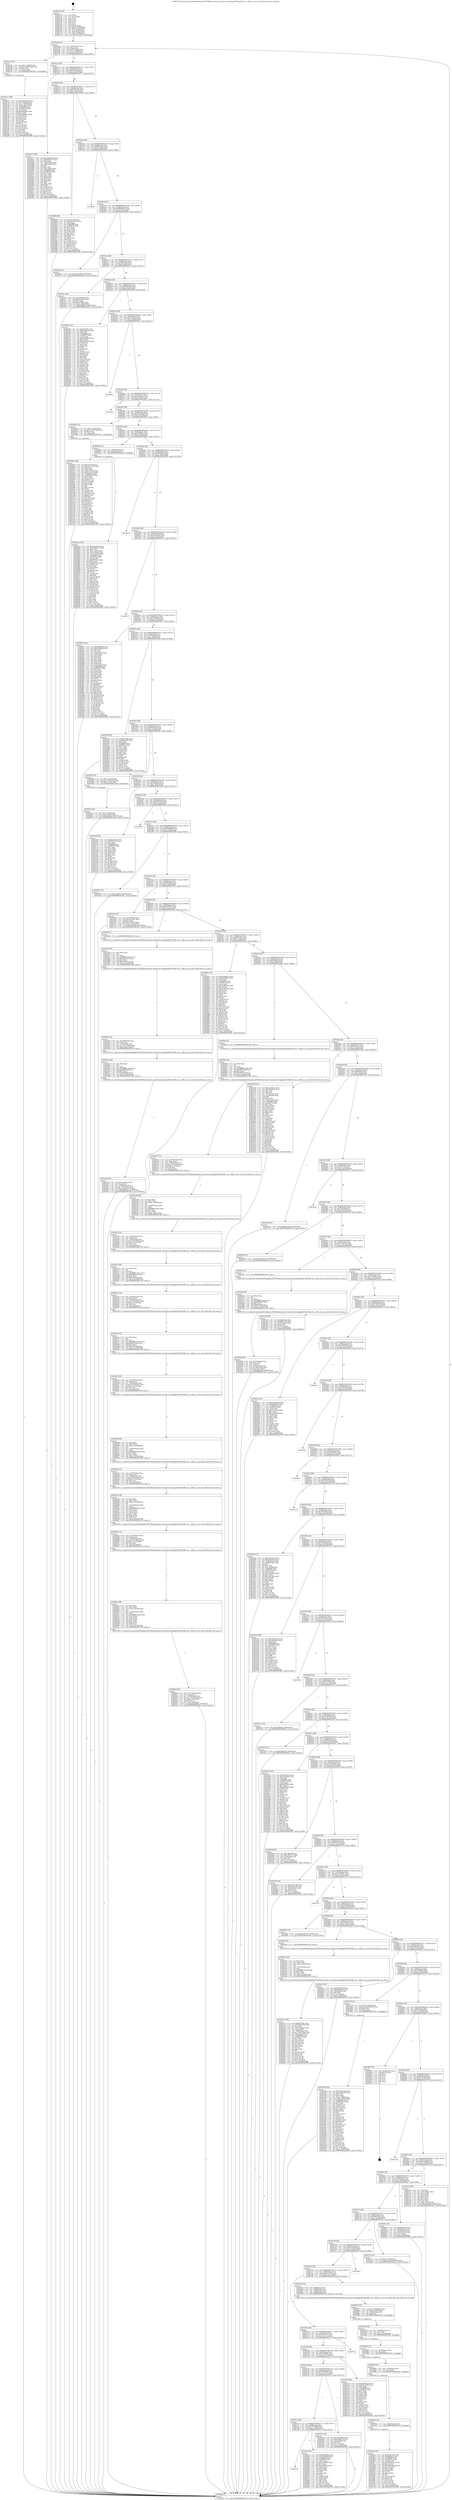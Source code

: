 digraph "0x402150" {
  label = "0x402150 (/mnt/c/Users/mathe/Desktop/tcc/POCII/binaries/extr_linuxdriversstagingrtl8192ertllib_wx.c_rtllib_wx_set_auth_Final-ollvm.out::main(0))"
  labelloc = "t"
  node[shape=record]

  Entry [label="",width=0.3,height=0.3,shape=circle,fillcolor=black,style=filled]
  "0x402182" [label="{
     0x402182 [32]\l
     | [instrs]\l
     &nbsp;&nbsp;0x402182 \<+6\>: mov -0x94(%rbp),%eax\l
     &nbsp;&nbsp;0x402188 \<+2\>: mov %eax,%ecx\l
     &nbsp;&nbsp;0x40218a \<+6\>: sub $0x87ba0784,%ecx\l
     &nbsp;&nbsp;0x402190 \<+6\>: mov %eax,-0x98(%rbp)\l
     &nbsp;&nbsp;0x402196 \<+6\>: mov %ecx,-0x9c(%rbp)\l
     &nbsp;&nbsp;0x40219c \<+6\>: je 0000000000402c8a \<main+0xb3a\>\l
  }"]
  "0x402c8a" [label="{
     0x402c8a [23]\l
     | [instrs]\l
     &nbsp;&nbsp;0x402c8a \<+7\>: movl $0x1,-0x60(%rbp)\l
     &nbsp;&nbsp;0x402c91 \<+4\>: movslq -0x60(%rbp),%rax\l
     &nbsp;&nbsp;0x402c95 \<+4\>: shl $0x2,%rax\l
     &nbsp;&nbsp;0x402c99 \<+3\>: mov %rax,%rdi\l
     &nbsp;&nbsp;0x402c9c \<+5\>: call 0000000000401050 \<malloc@plt\>\l
     | [calls]\l
     &nbsp;&nbsp;0x401050 \{1\} (unknown)\l
  }"]
  "0x4021a2" [label="{
     0x4021a2 [28]\l
     | [instrs]\l
     &nbsp;&nbsp;0x4021a2 \<+5\>: jmp 00000000004021a7 \<main+0x57\>\l
     &nbsp;&nbsp;0x4021a7 \<+6\>: mov -0x98(%rbp),%eax\l
     &nbsp;&nbsp;0x4021ad \<+5\>: sub $0x8aefc016,%eax\l
     &nbsp;&nbsp;0x4021b2 \<+6\>: mov %eax,-0xa0(%rbp)\l
     &nbsp;&nbsp;0x4021b8 \<+6\>: je 0000000000402d77 \<main+0xc27\>\l
  }"]
  Exit [label="",width=0.3,height=0.3,shape=circle,fillcolor=black,style=filled,peripheries=2]
  "0x402d77" [label="{
     0x402d77 [106]\l
     | [instrs]\l
     &nbsp;&nbsp;0x402d77 \<+5\>: mov $0x2d644265,%eax\l
     &nbsp;&nbsp;0x402d7c \<+5\>: mov $0x4b803f74,%ecx\l
     &nbsp;&nbsp;0x402d81 \<+2\>: xor %edx,%edx\l
     &nbsp;&nbsp;0x402d83 \<+3\>: mov -0x6c(%rbp),%esi\l
     &nbsp;&nbsp;0x402d86 \<+3\>: cmp -0x60(%rbp),%esi\l
     &nbsp;&nbsp;0x402d89 \<+4\>: setl %dil\l
     &nbsp;&nbsp;0x402d8d \<+4\>: and $0x1,%dil\l
     &nbsp;&nbsp;0x402d91 \<+4\>: mov %dil,-0x2b(%rbp)\l
     &nbsp;&nbsp;0x402d95 \<+7\>: mov 0x406068,%esi\l
     &nbsp;&nbsp;0x402d9c \<+8\>: mov 0x406070,%r8d\l
     &nbsp;&nbsp;0x402da4 \<+3\>: sub $0x1,%edx\l
     &nbsp;&nbsp;0x402da7 \<+3\>: mov %esi,%r9d\l
     &nbsp;&nbsp;0x402daa \<+3\>: add %edx,%r9d\l
     &nbsp;&nbsp;0x402dad \<+4\>: imul %r9d,%esi\l
     &nbsp;&nbsp;0x402db1 \<+3\>: and $0x1,%esi\l
     &nbsp;&nbsp;0x402db4 \<+3\>: cmp $0x0,%esi\l
     &nbsp;&nbsp;0x402db7 \<+4\>: sete %dil\l
     &nbsp;&nbsp;0x402dbb \<+4\>: cmp $0xa,%r8d\l
     &nbsp;&nbsp;0x402dbf \<+4\>: setl %r10b\l
     &nbsp;&nbsp;0x402dc3 \<+3\>: mov %dil,%r11b\l
     &nbsp;&nbsp;0x402dc6 \<+3\>: and %r10b,%r11b\l
     &nbsp;&nbsp;0x402dc9 \<+3\>: xor %r10b,%dil\l
     &nbsp;&nbsp;0x402dcc \<+3\>: or %dil,%r11b\l
     &nbsp;&nbsp;0x402dcf \<+4\>: test $0x1,%r11b\l
     &nbsp;&nbsp;0x402dd3 \<+3\>: cmovne %ecx,%eax\l
     &nbsp;&nbsp;0x402dd6 \<+6\>: mov %eax,-0x94(%rbp)\l
     &nbsp;&nbsp;0x402ddc \<+5\>: jmp 00000000004039fc \<main+0x18ac\>\l
  }"]
  "0x4021be" [label="{
     0x4021be [28]\l
     | [instrs]\l
     &nbsp;&nbsp;0x4021be \<+5\>: jmp 00000000004021c3 \<main+0x73\>\l
     &nbsp;&nbsp;0x4021c3 \<+6\>: mov -0x98(%rbp),%eax\l
     &nbsp;&nbsp;0x4021c9 \<+5\>: sub $0x9320a100,%eax\l
     &nbsp;&nbsp;0x4021ce \<+6\>: mov %eax,-0xa4(%rbp)\l
     &nbsp;&nbsp;0x4021d4 \<+6\>: je 0000000000403048 \<main+0xef8\>\l
  }"]
  "0x4036aa" [label="{
     0x4036aa [100]\l
     | [instrs]\l
     &nbsp;&nbsp;0x4036aa \<+5\>: mov $0xbe92aa95,%eax\l
     &nbsp;&nbsp;0x4036af \<+5\>: mov $0xf8e06acf,%esi\l
     &nbsp;&nbsp;0x4036b4 \<+8\>: mov 0x406068,%r8d\l
     &nbsp;&nbsp;0x4036bc \<+8\>: mov 0x406070,%r9d\l
     &nbsp;&nbsp;0x4036c4 \<+3\>: mov %r8d,%r10d\l
     &nbsp;&nbsp;0x4036c7 \<+7\>: sub $0x1965e3a4,%r10d\l
     &nbsp;&nbsp;0x4036ce \<+4\>: sub $0x1,%r10d\l
     &nbsp;&nbsp;0x4036d2 \<+7\>: add $0x1965e3a4,%r10d\l
     &nbsp;&nbsp;0x4036d9 \<+4\>: imul %r10d,%r8d\l
     &nbsp;&nbsp;0x4036dd \<+4\>: and $0x1,%r8d\l
     &nbsp;&nbsp;0x4036e1 \<+4\>: cmp $0x0,%r8d\l
     &nbsp;&nbsp;0x4036e5 \<+4\>: sete %r11b\l
     &nbsp;&nbsp;0x4036e9 \<+4\>: cmp $0xa,%r9d\l
     &nbsp;&nbsp;0x4036ed \<+3\>: setl %bl\l
     &nbsp;&nbsp;0x4036f0 \<+3\>: mov %r11b,%r14b\l
     &nbsp;&nbsp;0x4036f3 \<+3\>: and %bl,%r14b\l
     &nbsp;&nbsp;0x4036f6 \<+3\>: xor %bl,%r11b\l
     &nbsp;&nbsp;0x4036f9 \<+3\>: or %r11b,%r14b\l
     &nbsp;&nbsp;0x4036fc \<+4\>: test $0x1,%r14b\l
     &nbsp;&nbsp;0x403700 \<+3\>: cmovne %esi,%eax\l
     &nbsp;&nbsp;0x403703 \<+6\>: mov %eax,-0x94(%rbp)\l
     &nbsp;&nbsp;0x403709 \<+5\>: jmp 00000000004039fc \<main+0x18ac\>\l
  }"]
  "0x403048" [label="{
     0x403048 [86]\l
     | [instrs]\l
     &nbsp;&nbsp;0x403048 \<+5\>: mov $0x1d1792,%eax\l
     &nbsp;&nbsp;0x40304d \<+5\>: mov $0xb1b24744,%ecx\l
     &nbsp;&nbsp;0x403052 \<+2\>: xor %edx,%edx\l
     &nbsp;&nbsp;0x403054 \<+7\>: mov 0x406068,%esi\l
     &nbsp;&nbsp;0x40305b \<+7\>: mov 0x406070,%edi\l
     &nbsp;&nbsp;0x403062 \<+3\>: sub $0x1,%edx\l
     &nbsp;&nbsp;0x403065 \<+3\>: mov %esi,%r8d\l
     &nbsp;&nbsp;0x403068 \<+3\>: add %edx,%r8d\l
     &nbsp;&nbsp;0x40306b \<+4\>: imul %r8d,%esi\l
     &nbsp;&nbsp;0x40306f \<+3\>: and $0x1,%esi\l
     &nbsp;&nbsp;0x403072 \<+3\>: cmp $0x0,%esi\l
     &nbsp;&nbsp;0x403075 \<+4\>: sete %r9b\l
     &nbsp;&nbsp;0x403079 \<+3\>: cmp $0xa,%edi\l
     &nbsp;&nbsp;0x40307c \<+4\>: setl %r10b\l
     &nbsp;&nbsp;0x403080 \<+3\>: mov %r9b,%r11b\l
     &nbsp;&nbsp;0x403083 \<+3\>: and %r10b,%r11b\l
     &nbsp;&nbsp;0x403086 \<+3\>: xor %r10b,%r9b\l
     &nbsp;&nbsp;0x403089 \<+3\>: or %r9b,%r11b\l
     &nbsp;&nbsp;0x40308c \<+4\>: test $0x1,%r11b\l
     &nbsp;&nbsp;0x403090 \<+3\>: cmovne %ecx,%eax\l
     &nbsp;&nbsp;0x403093 \<+6\>: mov %eax,-0x94(%rbp)\l
     &nbsp;&nbsp;0x403099 \<+5\>: jmp 00000000004039fc \<main+0x18ac\>\l
  }"]
  "0x4021da" [label="{
     0x4021da [28]\l
     | [instrs]\l
     &nbsp;&nbsp;0x4021da \<+5\>: jmp 00000000004021df \<main+0x8f\>\l
     &nbsp;&nbsp;0x4021df \<+6\>: mov -0x98(%rbp),%eax\l
     &nbsp;&nbsp;0x4021e5 \<+5\>: sub $0x98572bf7,%eax\l
     &nbsp;&nbsp;0x4021ea \<+6\>: mov %eax,-0xa8(%rbp)\l
     &nbsp;&nbsp;0x4021f0 \<+6\>: je 0000000000402806 \<main+0x6b6\>\l
  }"]
  "0x40369e" [label="{
     0x40369e [12]\l
     | [instrs]\l
     &nbsp;&nbsp;0x40369e \<+7\>: mov -0x88(%rbp),%rdi\l
     &nbsp;&nbsp;0x4036a5 \<+5\>: call 0000000000401030 \<free@plt\>\l
     | [calls]\l
     &nbsp;&nbsp;0x401030 \{1\} (unknown)\l
  }"]
  "0x402806" [label="{
     0x402806\l
  }", style=dashed]
  "0x4021f6" [label="{
     0x4021f6 [28]\l
     | [instrs]\l
     &nbsp;&nbsp;0x4021f6 \<+5\>: jmp 00000000004021fb \<main+0xab\>\l
     &nbsp;&nbsp;0x4021fb \<+6\>: mov -0x98(%rbp),%eax\l
     &nbsp;&nbsp;0x402201 \<+5\>: sub $0x994bdd78,%eax\l
     &nbsp;&nbsp;0x402206 \<+6\>: mov %eax,-0xac(%rbp)\l
     &nbsp;&nbsp;0x40220c \<+6\>: je 0000000000402f2d \<main+0xddd\>\l
  }"]
  "0x403692" [label="{
     0x403692 [12]\l
     | [instrs]\l
     &nbsp;&nbsp;0x403692 \<+4\>: mov -0x78(%rbp),%rcx\l
     &nbsp;&nbsp;0x403696 \<+3\>: mov %rcx,%rdi\l
     &nbsp;&nbsp;0x403699 \<+5\>: call 0000000000401030 \<free@plt\>\l
     | [calls]\l
     &nbsp;&nbsp;0x401030 \{1\} (unknown)\l
  }"]
  "0x402f2d" [label="{
     0x402f2d [15]\l
     | [instrs]\l
     &nbsp;&nbsp;0x402f2d \<+10\>: movl $0x797e3966,-0x94(%rbp)\l
     &nbsp;&nbsp;0x402f37 \<+5\>: jmp 00000000004039fc \<main+0x18ac\>\l
  }"]
  "0x402212" [label="{
     0x402212 [28]\l
     | [instrs]\l
     &nbsp;&nbsp;0x402212 \<+5\>: jmp 0000000000402217 \<main+0xc7\>\l
     &nbsp;&nbsp;0x402217 \<+6\>: mov -0x98(%rbp),%eax\l
     &nbsp;&nbsp;0x40221d \<+5\>: sub $0x9b6ecf65,%eax\l
     &nbsp;&nbsp;0x402222 \<+6\>: mov %eax,-0xb0(%rbp)\l
     &nbsp;&nbsp;0x402228 \<+6\>: je 00000000004035c1 \<main+0x1471\>\l
  }"]
  "0x403686" [label="{
     0x403686 [12]\l
     | [instrs]\l
     &nbsp;&nbsp;0x403686 \<+4\>: mov -0x68(%rbp),%rcx\l
     &nbsp;&nbsp;0x40368a \<+3\>: mov %rcx,%rdi\l
     &nbsp;&nbsp;0x40368d \<+5\>: call 0000000000401030 \<free@plt\>\l
     | [calls]\l
     &nbsp;&nbsp;0x401030 \{1\} (unknown)\l
  }"]
  "0x4035c1" [label="{
     0x4035c1 [40]\l
     | [instrs]\l
     &nbsp;&nbsp;0x4035c1 \<+6\>: mov -0x8c(%rbp),%eax\l
     &nbsp;&nbsp;0x4035c7 \<+5\>: add $0xb6164ff7,%eax\l
     &nbsp;&nbsp;0x4035cc \<+3\>: add $0x1,%eax\l
     &nbsp;&nbsp;0x4035cf \<+5\>: sub $0xb6164ff7,%eax\l
     &nbsp;&nbsp;0x4035d4 \<+6\>: mov %eax,-0x8c(%rbp)\l
     &nbsp;&nbsp;0x4035da \<+10\>: movl $0x3ff0dd10,-0x94(%rbp)\l
     &nbsp;&nbsp;0x4035e4 \<+5\>: jmp 00000000004039fc \<main+0x18ac\>\l
  }"]
  "0x40222e" [label="{
     0x40222e [28]\l
     | [instrs]\l
     &nbsp;&nbsp;0x40222e \<+5\>: jmp 0000000000402233 \<main+0xe3\>\l
     &nbsp;&nbsp;0x402233 \<+6\>: mov -0x98(%rbp),%eax\l
     &nbsp;&nbsp;0x402239 \<+5\>: sub $0x9fb69254,%eax\l
     &nbsp;&nbsp;0x40223e \<+6\>: mov %eax,-0xb4(%rbp)\l
     &nbsp;&nbsp;0x402244 \<+6\>: je 0000000000402dff \<main+0xcaf\>\l
  }"]
  "0x403674" [label="{
     0x403674 [18]\l
     | [instrs]\l
     &nbsp;&nbsp;0x403674 \<+4\>: mov -0x58(%rbp),%rcx\l
     &nbsp;&nbsp;0x403678 \<+3\>: mov %rcx,%rdi\l
     &nbsp;&nbsp;0x40367b \<+6\>: mov %eax,-0x1c4(%rbp)\l
     &nbsp;&nbsp;0x403681 \<+5\>: call 0000000000401030 \<free@plt\>\l
     | [calls]\l
     &nbsp;&nbsp;0x401030 \{1\} (unknown)\l
  }"]
  "0x402dff" [label="{
     0x402dff [147]\l
     | [instrs]\l
     &nbsp;&nbsp;0x402dff \<+5\>: mov $0xbdf7820c,%eax\l
     &nbsp;&nbsp;0x402e04 \<+5\>: mov $0x4ab8ec61,%ecx\l
     &nbsp;&nbsp;0x402e09 \<+2\>: mov $0x1,%dl\l
     &nbsp;&nbsp;0x402e0b \<+7\>: mov 0x406068,%esi\l
     &nbsp;&nbsp;0x402e12 \<+7\>: mov 0x406070,%edi\l
     &nbsp;&nbsp;0x402e19 \<+3\>: mov %esi,%r8d\l
     &nbsp;&nbsp;0x402e1c \<+7\>: sub $0x6604c865,%r8d\l
     &nbsp;&nbsp;0x402e23 \<+4\>: sub $0x1,%r8d\l
     &nbsp;&nbsp;0x402e27 \<+7\>: add $0x6604c865,%r8d\l
     &nbsp;&nbsp;0x402e2e \<+4\>: imul %r8d,%esi\l
     &nbsp;&nbsp;0x402e32 \<+3\>: and $0x1,%esi\l
     &nbsp;&nbsp;0x402e35 \<+3\>: cmp $0x0,%esi\l
     &nbsp;&nbsp;0x402e38 \<+4\>: sete %r9b\l
     &nbsp;&nbsp;0x402e3c \<+3\>: cmp $0xa,%edi\l
     &nbsp;&nbsp;0x402e3f \<+4\>: setl %r10b\l
     &nbsp;&nbsp;0x402e43 \<+3\>: mov %r9b,%r11b\l
     &nbsp;&nbsp;0x402e46 \<+4\>: xor $0xff,%r11b\l
     &nbsp;&nbsp;0x402e4a \<+3\>: mov %r10b,%bl\l
     &nbsp;&nbsp;0x402e4d \<+3\>: xor $0xff,%bl\l
     &nbsp;&nbsp;0x402e50 \<+3\>: xor $0x1,%dl\l
     &nbsp;&nbsp;0x402e53 \<+3\>: mov %r11b,%r14b\l
     &nbsp;&nbsp;0x402e56 \<+4\>: and $0xff,%r14b\l
     &nbsp;&nbsp;0x402e5a \<+3\>: and %dl,%r9b\l
     &nbsp;&nbsp;0x402e5d \<+3\>: mov %bl,%r15b\l
     &nbsp;&nbsp;0x402e60 \<+4\>: and $0xff,%r15b\l
     &nbsp;&nbsp;0x402e64 \<+3\>: and %dl,%r10b\l
     &nbsp;&nbsp;0x402e67 \<+3\>: or %r9b,%r14b\l
     &nbsp;&nbsp;0x402e6a \<+3\>: or %r10b,%r15b\l
     &nbsp;&nbsp;0x402e6d \<+3\>: xor %r15b,%r14b\l
     &nbsp;&nbsp;0x402e70 \<+3\>: or %bl,%r11b\l
     &nbsp;&nbsp;0x402e73 \<+4\>: xor $0xff,%r11b\l
     &nbsp;&nbsp;0x402e77 \<+3\>: or $0x1,%dl\l
     &nbsp;&nbsp;0x402e7a \<+3\>: and %dl,%r11b\l
     &nbsp;&nbsp;0x402e7d \<+3\>: or %r11b,%r14b\l
     &nbsp;&nbsp;0x402e80 \<+4\>: test $0x1,%r14b\l
     &nbsp;&nbsp;0x402e84 \<+3\>: cmovne %ecx,%eax\l
     &nbsp;&nbsp;0x402e87 \<+6\>: mov %eax,-0x94(%rbp)\l
     &nbsp;&nbsp;0x402e8d \<+5\>: jmp 00000000004039fc \<main+0x18ac\>\l
  }"]
  "0x40224a" [label="{
     0x40224a [28]\l
     | [instrs]\l
     &nbsp;&nbsp;0x40224a \<+5\>: jmp 000000000040224f \<main+0xff\>\l
     &nbsp;&nbsp;0x40224f \<+6\>: mov -0x98(%rbp),%eax\l
     &nbsp;&nbsp;0x402255 \<+5\>: sub $0xa52e641b,%eax\l
     &nbsp;&nbsp;0x40225a \<+6\>: mov %eax,-0xb8(%rbp)\l
     &nbsp;&nbsp;0x402260 \<+6\>: je 000000000040381c \<main+0x16cc\>\l
  }"]
  "0x403657" [label="{
     0x403657 [29]\l
     | [instrs]\l
     &nbsp;&nbsp;0x403657 \<+10\>: movabs $0x4040b6,%rdi\l
     &nbsp;&nbsp;0x403661 \<+6\>: mov %eax,-0x90(%rbp)\l
     &nbsp;&nbsp;0x403667 \<+6\>: mov -0x90(%rbp),%esi\l
     &nbsp;&nbsp;0x40366d \<+2\>: mov $0x0,%al\l
     &nbsp;&nbsp;0x40366f \<+5\>: call 0000000000401040 \<printf@plt\>\l
     | [calls]\l
     &nbsp;&nbsp;0x401040 \{1\} (unknown)\l
  }"]
  "0x40381c" [label="{
     0x40381c\l
  }", style=dashed]
  "0x402266" [label="{
     0x402266 [28]\l
     | [instrs]\l
     &nbsp;&nbsp;0x402266 \<+5\>: jmp 000000000040226b \<main+0x11b\>\l
     &nbsp;&nbsp;0x40226b \<+6\>: mov -0x98(%rbp),%eax\l
     &nbsp;&nbsp;0x402271 \<+5\>: sub $0xadc4bb3a,%eax\l
     &nbsp;&nbsp;0x402276 \<+6\>: mov %eax,-0xbc(%rbp)\l
     &nbsp;&nbsp;0x40227c \<+6\>: je 000000000040391e \<main+0x17ce\>\l
  }"]
  "0x403594" [label="{
     0x403594 [45]\l
     | [instrs]\l
     &nbsp;&nbsp;0x403594 \<+6\>: mov -0x1c0(%rbp),%ecx\l
     &nbsp;&nbsp;0x40359a \<+3\>: imul %eax,%ecx\l
     &nbsp;&nbsp;0x40359d \<+3\>: mov %cl,%sil\l
     &nbsp;&nbsp;0x4035a0 \<+7\>: mov -0x88(%rbp),%rdi\l
     &nbsp;&nbsp;0x4035a7 \<+7\>: movslq -0x8c(%rbp),%r8\l
     &nbsp;&nbsp;0x4035ae \<+4\>: mov %sil,(%rdi,%r8,1)\l
     &nbsp;&nbsp;0x4035b2 \<+10\>: movl $0x9b6ecf65,-0x94(%rbp)\l
     &nbsp;&nbsp;0x4035bc \<+5\>: jmp 00000000004039fc \<main+0x18ac\>\l
  }"]
  "0x40391e" [label="{
     0x40391e\l
  }", style=dashed]
  "0x402282" [label="{
     0x402282 [28]\l
     | [instrs]\l
     &nbsp;&nbsp;0x402282 \<+5\>: jmp 0000000000402287 \<main+0x137\>\l
     &nbsp;&nbsp;0x402287 \<+6\>: mov -0x98(%rbp),%eax\l
     &nbsp;&nbsp;0x40228d \<+5\>: sub $0xb1b24744,%eax\l
     &nbsp;&nbsp;0x402292 \<+6\>: mov %eax,-0xc0(%rbp)\l
     &nbsp;&nbsp;0x402298 \<+6\>: je 000000000040309e \<main+0xf4e\>\l
  }"]
  "0x40356c" [label="{
     0x40356c [40]\l
     | [instrs]\l
     &nbsp;&nbsp;0x40356c \<+5\>: mov $0x2,%ecx\l
     &nbsp;&nbsp;0x403571 \<+1\>: cltd\l
     &nbsp;&nbsp;0x403572 \<+2\>: idiv %ecx\l
     &nbsp;&nbsp;0x403574 \<+6\>: imul $0xfffffffe,%edx,%ecx\l
     &nbsp;&nbsp;0x40357a \<+6\>: sub $0x8897b8f3,%ecx\l
     &nbsp;&nbsp;0x403580 \<+3\>: add $0x1,%ecx\l
     &nbsp;&nbsp;0x403583 \<+6\>: add $0x8897b8f3,%ecx\l
     &nbsp;&nbsp;0x403589 \<+6\>: mov %ecx,-0x1c0(%rbp)\l
     &nbsp;&nbsp;0x40358f \<+5\>: call 0000000000401160 \<next_i\>\l
     | [calls]\l
     &nbsp;&nbsp;0x401160 \{1\} (/mnt/c/Users/mathe/Desktop/tcc/POCII/binaries/extr_linuxdriversstagingrtl8192ertllib_wx.c_rtllib_wx_set_auth_Final-ollvm.out::next_i)\l
  }"]
  "0x40309e" [label="{
     0x40309e [23]\l
     | [instrs]\l
     &nbsp;&nbsp;0x40309e \<+7\>: movl $0x1,-0x70(%rbp)\l
     &nbsp;&nbsp;0x4030a5 \<+4\>: movslq -0x70(%rbp),%rax\l
     &nbsp;&nbsp;0x4030a9 \<+4\>: shl $0x3,%rax\l
     &nbsp;&nbsp;0x4030ad \<+3\>: mov %rax,%rdi\l
     &nbsp;&nbsp;0x4030b0 \<+5\>: call 0000000000401050 \<malloc@plt\>\l
     | [calls]\l
     &nbsp;&nbsp;0x401050 \{1\} (unknown)\l
  }"]
  "0x40229e" [label="{
     0x40229e [28]\l
     | [instrs]\l
     &nbsp;&nbsp;0x40229e \<+5\>: jmp 00000000004022a3 \<main+0x153\>\l
     &nbsp;&nbsp;0x4022a3 \<+6\>: mov -0x98(%rbp),%eax\l
     &nbsp;&nbsp;0x4022a9 \<+5\>: sub $0xb92089cc,%eax\l
     &nbsp;&nbsp;0x4022ae \<+6\>: mov %eax,-0xc4(%rbp)\l
     &nbsp;&nbsp;0x4022b4 \<+6\>: je 00000000004028b4 \<main+0x764\>\l
  }"]
  "0x403390" [label="{
     0x403390 [162]\l
     | [instrs]\l
     &nbsp;&nbsp;0x403390 \<+5\>: mov $0x29053106,%ecx\l
     &nbsp;&nbsp;0x403395 \<+5\>: mov $0x3e268301,%edx\l
     &nbsp;&nbsp;0x40339a \<+3\>: mov $0x1,%sil\l
     &nbsp;&nbsp;0x40339d \<+3\>: xor %r8d,%r8d\l
     &nbsp;&nbsp;0x4033a0 \<+7\>: mov %rax,-0x88(%rbp)\l
     &nbsp;&nbsp;0x4033a7 \<+10\>: movl $0x0,-0x8c(%rbp)\l
     &nbsp;&nbsp;0x4033b1 \<+8\>: mov 0x406068,%r9d\l
     &nbsp;&nbsp;0x4033b9 \<+8\>: mov 0x406070,%r10d\l
     &nbsp;&nbsp;0x4033c1 \<+4\>: sub $0x1,%r8d\l
     &nbsp;&nbsp;0x4033c5 \<+3\>: mov %r9d,%r11d\l
     &nbsp;&nbsp;0x4033c8 \<+3\>: add %r8d,%r11d\l
     &nbsp;&nbsp;0x4033cb \<+4\>: imul %r11d,%r9d\l
     &nbsp;&nbsp;0x4033cf \<+4\>: and $0x1,%r9d\l
     &nbsp;&nbsp;0x4033d3 \<+4\>: cmp $0x0,%r9d\l
     &nbsp;&nbsp;0x4033d7 \<+3\>: sete %bl\l
     &nbsp;&nbsp;0x4033da \<+4\>: cmp $0xa,%r10d\l
     &nbsp;&nbsp;0x4033de \<+4\>: setl %r14b\l
     &nbsp;&nbsp;0x4033e2 \<+3\>: mov %bl,%r15b\l
     &nbsp;&nbsp;0x4033e5 \<+4\>: xor $0xff,%r15b\l
     &nbsp;&nbsp;0x4033e9 \<+3\>: mov %r14b,%r12b\l
     &nbsp;&nbsp;0x4033ec \<+4\>: xor $0xff,%r12b\l
     &nbsp;&nbsp;0x4033f0 \<+4\>: xor $0x1,%sil\l
     &nbsp;&nbsp;0x4033f4 \<+3\>: mov %r15b,%r13b\l
     &nbsp;&nbsp;0x4033f7 \<+4\>: and $0xff,%r13b\l
     &nbsp;&nbsp;0x4033fb \<+3\>: and %sil,%bl\l
     &nbsp;&nbsp;0x4033fe \<+3\>: mov %r12b,%al\l
     &nbsp;&nbsp;0x403401 \<+2\>: and $0xff,%al\l
     &nbsp;&nbsp;0x403403 \<+3\>: and %sil,%r14b\l
     &nbsp;&nbsp;0x403406 \<+3\>: or %bl,%r13b\l
     &nbsp;&nbsp;0x403409 \<+3\>: or %r14b,%al\l
     &nbsp;&nbsp;0x40340c \<+3\>: xor %al,%r13b\l
     &nbsp;&nbsp;0x40340f \<+3\>: or %r12b,%r15b\l
     &nbsp;&nbsp;0x403412 \<+4\>: xor $0xff,%r15b\l
     &nbsp;&nbsp;0x403416 \<+4\>: or $0x1,%sil\l
     &nbsp;&nbsp;0x40341a \<+3\>: and %sil,%r15b\l
     &nbsp;&nbsp;0x40341d \<+3\>: or %r15b,%r13b\l
     &nbsp;&nbsp;0x403420 \<+4\>: test $0x1,%r13b\l
     &nbsp;&nbsp;0x403424 \<+3\>: cmovne %edx,%ecx\l
     &nbsp;&nbsp;0x403427 \<+6\>: mov %ecx,-0x94(%rbp)\l
     &nbsp;&nbsp;0x40342d \<+5\>: jmp 00000000004039fc \<main+0x18ac\>\l
  }"]
  "0x4028b4" [label="{
     0x4028b4 [13]\l
     | [instrs]\l
     &nbsp;&nbsp;0x4028b4 \<+4\>: mov -0x48(%rbp),%rax\l
     &nbsp;&nbsp;0x4028b8 \<+4\>: mov 0x8(%rax),%rdi\l
     &nbsp;&nbsp;0x4028bc \<+5\>: call 0000000000401060 \<atoi@plt\>\l
     | [calls]\l
     &nbsp;&nbsp;0x401060 \{1\} (unknown)\l
  }"]
  "0x4022ba" [label="{
     0x4022ba [28]\l
     | [instrs]\l
     &nbsp;&nbsp;0x4022ba \<+5\>: jmp 00000000004022bf \<main+0x16f\>\l
     &nbsp;&nbsp;0x4022bf \<+6\>: mov -0x98(%rbp),%eax\l
     &nbsp;&nbsp;0x4022c5 \<+5\>: sub $0xbdf7820c,%eax\l
     &nbsp;&nbsp;0x4022ca \<+6\>: mov %eax,-0xc8(%rbp)\l
     &nbsp;&nbsp;0x4022d0 \<+6\>: je 000000000040387b \<main+0x172b\>\l
  }"]
  "0x4032dd" [label="{
     0x4032dd [36]\l
     | [instrs]\l
     &nbsp;&nbsp;0x4032dd \<+6\>: mov -0x1bc(%rbp),%ecx\l
     &nbsp;&nbsp;0x4032e3 \<+3\>: imul %eax,%ecx\l
     &nbsp;&nbsp;0x4032e6 \<+4\>: mov -0x78(%rbp),%rsi\l
     &nbsp;&nbsp;0x4032ea \<+4\>: movslq -0x7c(%rbp),%rdi\l
     &nbsp;&nbsp;0x4032ee \<+4\>: mov %ecx,0x4(%rsi,%rdi,8)\l
     &nbsp;&nbsp;0x4032f2 \<+10\>: movl $0xe685a5bc,-0x94(%rbp)\l
     &nbsp;&nbsp;0x4032fc \<+5\>: jmp 00000000004039fc \<main+0x18ac\>\l
  }"]
  "0x40387b" [label="{
     0x40387b\l
  }", style=dashed]
  "0x4022d6" [label="{
     0x4022d6 [28]\l
     | [instrs]\l
     &nbsp;&nbsp;0x4022d6 \<+5\>: jmp 00000000004022db \<main+0x18b\>\l
     &nbsp;&nbsp;0x4022db \<+6\>: mov -0x98(%rbp),%eax\l
     &nbsp;&nbsp;0x4022e1 \<+5\>: sub $0xbe92aa95,%eax\l
     &nbsp;&nbsp;0x4022e6 \<+6\>: mov %eax,-0xcc(%rbp)\l
     &nbsp;&nbsp;0x4022ec \<+6\>: je 0000000000403973 \<main+0x1823\>\l
  }"]
  "0x4032b5" [label="{
     0x4032b5 [40]\l
     | [instrs]\l
     &nbsp;&nbsp;0x4032b5 \<+5\>: mov $0x2,%ecx\l
     &nbsp;&nbsp;0x4032ba \<+1\>: cltd\l
     &nbsp;&nbsp;0x4032bb \<+2\>: idiv %ecx\l
     &nbsp;&nbsp;0x4032bd \<+6\>: imul $0xfffffffe,%edx,%ecx\l
     &nbsp;&nbsp;0x4032c3 \<+6\>: add $0xdd0b5df4,%ecx\l
     &nbsp;&nbsp;0x4032c9 \<+3\>: add $0x1,%ecx\l
     &nbsp;&nbsp;0x4032cc \<+6\>: sub $0xdd0b5df4,%ecx\l
     &nbsp;&nbsp;0x4032d2 \<+6\>: mov %ecx,-0x1bc(%rbp)\l
     &nbsp;&nbsp;0x4032d8 \<+5\>: call 0000000000401160 \<next_i\>\l
     | [calls]\l
     &nbsp;&nbsp;0x401160 \{1\} (/mnt/c/Users/mathe/Desktop/tcc/POCII/binaries/extr_linuxdriversstagingrtl8192ertllib_wx.c_rtllib_wx_set_auth_Final-ollvm.out::next_i)\l
  }"]
  "0x403973" [label="{
     0x403973\l
  }", style=dashed]
  "0x4022f2" [label="{
     0x4022f2 [28]\l
     | [instrs]\l
     &nbsp;&nbsp;0x4022f2 \<+5\>: jmp 00000000004022f7 \<main+0x1a7\>\l
     &nbsp;&nbsp;0x4022f7 \<+6\>: mov -0x98(%rbp),%eax\l
     &nbsp;&nbsp;0x4022fd \<+5\>: sub $0xc5b64568,%eax\l
     &nbsp;&nbsp;0x402302 \<+6\>: mov %eax,-0xd0(%rbp)\l
     &nbsp;&nbsp;0x402308 \<+6\>: je 0000000000402f97 \<main+0xe47\>\l
  }"]
  "0x40329c" [label="{
     0x40329c [25]\l
     | [instrs]\l
     &nbsp;&nbsp;0x40329c \<+6\>: mov -0x1b8(%rbp),%ecx\l
     &nbsp;&nbsp;0x4032a2 \<+3\>: imul %eax,%ecx\l
     &nbsp;&nbsp;0x4032a5 \<+4\>: mov -0x78(%rbp),%rsi\l
     &nbsp;&nbsp;0x4032a9 \<+4\>: movslq -0x7c(%rbp),%rdi\l
     &nbsp;&nbsp;0x4032ad \<+3\>: mov %ecx,(%rsi,%rdi,8)\l
     &nbsp;&nbsp;0x4032b0 \<+5\>: call 0000000000401160 \<next_i\>\l
     | [calls]\l
     &nbsp;&nbsp;0x401160 \{1\} (/mnt/c/Users/mathe/Desktop/tcc/POCII/binaries/extr_linuxdriversstagingrtl8192ertllib_wx.c_rtllib_wx_set_auth_Final-ollvm.out::next_i)\l
  }"]
  "0x402f97" [label="{
     0x402f97 [162]\l
     | [instrs]\l
     &nbsp;&nbsp;0x402f97 \<+5\>: mov $0x2860604b,%eax\l
     &nbsp;&nbsp;0x402f9c \<+5\>: mov $0xd3d46486,%ecx\l
     &nbsp;&nbsp;0x402fa1 \<+2\>: mov $0x1,%dl\l
     &nbsp;&nbsp;0x402fa3 \<+2\>: xor %esi,%esi\l
     &nbsp;&nbsp;0x402fa5 \<+3\>: mov -0x6c(%rbp),%edi\l
     &nbsp;&nbsp;0x402fa8 \<+3\>: mov %esi,%r8d\l
     &nbsp;&nbsp;0x402fab \<+3\>: sub %edi,%r8d\l
     &nbsp;&nbsp;0x402fae \<+2\>: mov %esi,%edi\l
     &nbsp;&nbsp;0x402fb0 \<+3\>: sub $0x1,%edi\l
     &nbsp;&nbsp;0x402fb3 \<+3\>: add %edi,%r8d\l
     &nbsp;&nbsp;0x402fb6 \<+2\>: mov %esi,%edi\l
     &nbsp;&nbsp;0x402fb8 \<+3\>: sub %r8d,%edi\l
     &nbsp;&nbsp;0x402fbb \<+3\>: mov %edi,-0x6c(%rbp)\l
     &nbsp;&nbsp;0x402fbe \<+7\>: mov 0x406068,%edi\l
     &nbsp;&nbsp;0x402fc5 \<+8\>: mov 0x406070,%r8d\l
     &nbsp;&nbsp;0x402fcd \<+3\>: sub $0x1,%esi\l
     &nbsp;&nbsp;0x402fd0 \<+3\>: mov %edi,%r9d\l
     &nbsp;&nbsp;0x402fd3 \<+3\>: add %esi,%r9d\l
     &nbsp;&nbsp;0x402fd6 \<+4\>: imul %r9d,%edi\l
     &nbsp;&nbsp;0x402fda \<+3\>: and $0x1,%edi\l
     &nbsp;&nbsp;0x402fdd \<+3\>: cmp $0x0,%edi\l
     &nbsp;&nbsp;0x402fe0 \<+4\>: sete %r10b\l
     &nbsp;&nbsp;0x402fe4 \<+4\>: cmp $0xa,%r8d\l
     &nbsp;&nbsp;0x402fe8 \<+4\>: setl %r11b\l
     &nbsp;&nbsp;0x402fec \<+3\>: mov %r10b,%bl\l
     &nbsp;&nbsp;0x402fef \<+3\>: xor $0xff,%bl\l
     &nbsp;&nbsp;0x402ff2 \<+3\>: mov %r11b,%r14b\l
     &nbsp;&nbsp;0x402ff5 \<+4\>: xor $0xff,%r14b\l
     &nbsp;&nbsp;0x402ff9 \<+3\>: xor $0x1,%dl\l
     &nbsp;&nbsp;0x402ffc \<+3\>: mov %bl,%r15b\l
     &nbsp;&nbsp;0x402fff \<+4\>: and $0xff,%r15b\l
     &nbsp;&nbsp;0x403003 \<+3\>: and %dl,%r10b\l
     &nbsp;&nbsp;0x403006 \<+3\>: mov %r14b,%r12b\l
     &nbsp;&nbsp;0x403009 \<+4\>: and $0xff,%r12b\l
     &nbsp;&nbsp;0x40300d \<+3\>: and %dl,%r11b\l
     &nbsp;&nbsp;0x403010 \<+3\>: or %r10b,%r15b\l
     &nbsp;&nbsp;0x403013 \<+3\>: or %r11b,%r12b\l
     &nbsp;&nbsp;0x403016 \<+3\>: xor %r12b,%r15b\l
     &nbsp;&nbsp;0x403019 \<+3\>: or %r14b,%bl\l
     &nbsp;&nbsp;0x40301c \<+3\>: xor $0xff,%bl\l
     &nbsp;&nbsp;0x40301f \<+3\>: or $0x1,%dl\l
     &nbsp;&nbsp;0x403022 \<+2\>: and %dl,%bl\l
     &nbsp;&nbsp;0x403024 \<+3\>: or %bl,%r15b\l
     &nbsp;&nbsp;0x403027 \<+4\>: test $0x1,%r15b\l
     &nbsp;&nbsp;0x40302b \<+3\>: cmovne %ecx,%eax\l
     &nbsp;&nbsp;0x40302e \<+6\>: mov %eax,-0x94(%rbp)\l
     &nbsp;&nbsp;0x403034 \<+5\>: jmp 00000000004039fc \<main+0x18ac\>\l
  }"]
  "0x40230e" [label="{
     0x40230e [28]\l
     | [instrs]\l
     &nbsp;&nbsp;0x40230e \<+5\>: jmp 0000000000402313 \<main+0x1c3\>\l
     &nbsp;&nbsp;0x402313 \<+6\>: mov -0x98(%rbp),%eax\l
     &nbsp;&nbsp;0x402319 \<+5\>: sub $0xccff2a46,%eax\l
     &nbsp;&nbsp;0x40231e \<+6\>: mov %eax,-0xd4(%rbp)\l
     &nbsp;&nbsp;0x402324 \<+6\>: je 00000000004035e9 \<main+0x1499\>\l
  }"]
  "0x403274" [label="{
     0x403274 [40]\l
     | [instrs]\l
     &nbsp;&nbsp;0x403274 \<+5\>: mov $0x2,%ecx\l
     &nbsp;&nbsp;0x403279 \<+1\>: cltd\l
     &nbsp;&nbsp;0x40327a \<+2\>: idiv %ecx\l
     &nbsp;&nbsp;0x40327c \<+6\>: imul $0xfffffffe,%edx,%ecx\l
     &nbsp;&nbsp;0x403282 \<+6\>: sub $0x9bd1e412,%ecx\l
     &nbsp;&nbsp;0x403288 \<+3\>: add $0x1,%ecx\l
     &nbsp;&nbsp;0x40328b \<+6\>: add $0x9bd1e412,%ecx\l
     &nbsp;&nbsp;0x403291 \<+6\>: mov %ecx,-0x1b8(%rbp)\l
     &nbsp;&nbsp;0x403297 \<+5\>: call 0000000000401160 \<next_i\>\l
     | [calls]\l
     &nbsp;&nbsp;0x401160 \{1\} (/mnt/c/Users/mathe/Desktop/tcc/POCII/binaries/extr_linuxdriversstagingrtl8192ertllib_wx.c_rtllib_wx_set_auth_Final-ollvm.out::next_i)\l
  }"]
  "0x4035e9" [label="{
     0x4035e9 [86]\l
     | [instrs]\l
     &nbsp;&nbsp;0x4035e9 \<+5\>: mov $0xbe92aa95,%eax\l
     &nbsp;&nbsp;0x4035ee \<+5\>: mov $0x68eea7f3,%ecx\l
     &nbsp;&nbsp;0x4035f3 \<+2\>: xor %edx,%edx\l
     &nbsp;&nbsp;0x4035f5 \<+7\>: mov 0x406068,%esi\l
     &nbsp;&nbsp;0x4035fc \<+7\>: mov 0x406070,%edi\l
     &nbsp;&nbsp;0x403603 \<+3\>: sub $0x1,%edx\l
     &nbsp;&nbsp;0x403606 \<+3\>: mov %esi,%r8d\l
     &nbsp;&nbsp;0x403609 \<+3\>: add %edx,%r8d\l
     &nbsp;&nbsp;0x40360c \<+4\>: imul %r8d,%esi\l
     &nbsp;&nbsp;0x403610 \<+3\>: and $0x1,%esi\l
     &nbsp;&nbsp;0x403613 \<+3\>: cmp $0x0,%esi\l
     &nbsp;&nbsp;0x403616 \<+4\>: sete %r9b\l
     &nbsp;&nbsp;0x40361a \<+3\>: cmp $0xa,%edi\l
     &nbsp;&nbsp;0x40361d \<+4\>: setl %r10b\l
     &nbsp;&nbsp;0x403621 \<+3\>: mov %r9b,%r11b\l
     &nbsp;&nbsp;0x403624 \<+3\>: and %r10b,%r11b\l
     &nbsp;&nbsp;0x403627 \<+3\>: xor %r10b,%r9b\l
     &nbsp;&nbsp;0x40362a \<+3\>: or %r9b,%r11b\l
     &nbsp;&nbsp;0x40362d \<+4\>: test $0x1,%r11b\l
     &nbsp;&nbsp;0x403631 \<+3\>: cmovne %ecx,%eax\l
     &nbsp;&nbsp;0x403634 \<+6\>: mov %eax,-0x94(%rbp)\l
     &nbsp;&nbsp;0x40363a \<+5\>: jmp 00000000004039fc \<main+0x18ac\>\l
  }"]
  "0x40232a" [label="{
     0x40232a [28]\l
     | [instrs]\l
     &nbsp;&nbsp;0x40232a \<+5\>: jmp 000000000040232f \<main+0x1df\>\l
     &nbsp;&nbsp;0x40232f \<+6\>: mov -0x98(%rbp),%eax\l
     &nbsp;&nbsp;0x402335 \<+5\>: sub $0xd03d5a56,%eax\l
     &nbsp;&nbsp;0x40233a \<+6\>: mov %eax,-0xd8(%rbp)\l
     &nbsp;&nbsp;0x402340 \<+6\>: je 000000000040298e \<main+0x83e\>\l
  }"]
  "0x4030b5" [label="{
     0x4030b5 [156]\l
     | [instrs]\l
     &nbsp;&nbsp;0x4030b5 \<+5\>: mov $0x1d1792,%ecx\l
     &nbsp;&nbsp;0x4030ba \<+5\>: mov $0x3d373565,%edx\l
     &nbsp;&nbsp;0x4030bf \<+3\>: mov $0x1,%sil\l
     &nbsp;&nbsp;0x4030c2 \<+3\>: xor %r8d,%r8d\l
     &nbsp;&nbsp;0x4030c5 \<+4\>: mov %rax,-0x78(%rbp)\l
     &nbsp;&nbsp;0x4030c9 \<+7\>: movl $0x0,-0x7c(%rbp)\l
     &nbsp;&nbsp;0x4030d0 \<+8\>: mov 0x406068,%r9d\l
     &nbsp;&nbsp;0x4030d8 \<+8\>: mov 0x406070,%r10d\l
     &nbsp;&nbsp;0x4030e0 \<+4\>: sub $0x1,%r8d\l
     &nbsp;&nbsp;0x4030e4 \<+3\>: mov %r9d,%r11d\l
     &nbsp;&nbsp;0x4030e7 \<+3\>: add %r8d,%r11d\l
     &nbsp;&nbsp;0x4030ea \<+4\>: imul %r11d,%r9d\l
     &nbsp;&nbsp;0x4030ee \<+4\>: and $0x1,%r9d\l
     &nbsp;&nbsp;0x4030f2 \<+4\>: cmp $0x0,%r9d\l
     &nbsp;&nbsp;0x4030f6 \<+3\>: sete %bl\l
     &nbsp;&nbsp;0x4030f9 \<+4\>: cmp $0xa,%r10d\l
     &nbsp;&nbsp;0x4030fd \<+4\>: setl %r14b\l
     &nbsp;&nbsp;0x403101 \<+3\>: mov %bl,%r15b\l
     &nbsp;&nbsp;0x403104 \<+4\>: xor $0xff,%r15b\l
     &nbsp;&nbsp;0x403108 \<+3\>: mov %r14b,%r12b\l
     &nbsp;&nbsp;0x40310b \<+4\>: xor $0xff,%r12b\l
     &nbsp;&nbsp;0x40310f \<+4\>: xor $0x0,%sil\l
     &nbsp;&nbsp;0x403113 \<+3\>: mov %r15b,%r13b\l
     &nbsp;&nbsp;0x403116 \<+4\>: and $0x0,%r13b\l
     &nbsp;&nbsp;0x40311a \<+3\>: and %sil,%bl\l
     &nbsp;&nbsp;0x40311d \<+3\>: mov %r12b,%al\l
     &nbsp;&nbsp;0x403120 \<+2\>: and $0x0,%al\l
     &nbsp;&nbsp;0x403122 \<+3\>: and %sil,%r14b\l
     &nbsp;&nbsp;0x403125 \<+3\>: or %bl,%r13b\l
     &nbsp;&nbsp;0x403128 \<+3\>: or %r14b,%al\l
     &nbsp;&nbsp;0x40312b \<+3\>: xor %al,%r13b\l
     &nbsp;&nbsp;0x40312e \<+3\>: or %r12b,%r15b\l
     &nbsp;&nbsp;0x403131 \<+4\>: xor $0xff,%r15b\l
     &nbsp;&nbsp;0x403135 \<+4\>: or $0x0,%sil\l
     &nbsp;&nbsp;0x403139 \<+3\>: and %sil,%r15b\l
     &nbsp;&nbsp;0x40313c \<+3\>: or %r15b,%r13b\l
     &nbsp;&nbsp;0x40313f \<+4\>: test $0x1,%r13b\l
     &nbsp;&nbsp;0x403143 \<+3\>: cmovne %edx,%ecx\l
     &nbsp;&nbsp;0x403146 \<+6\>: mov %ecx,-0x94(%rbp)\l
     &nbsp;&nbsp;0x40314c \<+5\>: jmp 00000000004039fc \<main+0x18ac\>\l
  }"]
  "0x40298e" [label="{
     0x40298e [20]\l
     | [instrs]\l
     &nbsp;&nbsp;0x40298e \<+7\>: movl $0x1,-0x50(%rbp)\l
     &nbsp;&nbsp;0x402995 \<+4\>: movslq -0x50(%rbp),%rax\l
     &nbsp;&nbsp;0x402999 \<+4\>: imul $0x1c,%rax,%rdi\l
     &nbsp;&nbsp;0x40299d \<+5\>: call 0000000000401050 \<malloc@plt\>\l
     | [calls]\l
     &nbsp;&nbsp;0x401050 \{1\} (unknown)\l
  }"]
  "0x402346" [label="{
     0x402346 [28]\l
     | [instrs]\l
     &nbsp;&nbsp;0x402346 \<+5\>: jmp 000000000040234b \<main+0x1fb\>\l
     &nbsp;&nbsp;0x40234b \<+6\>: mov -0x98(%rbp),%eax\l
     &nbsp;&nbsp;0x402351 \<+5\>: sub $0xd100fe06,%eax\l
     &nbsp;&nbsp;0x402356 \<+6\>: mov %eax,-0xdc(%rbp)\l
     &nbsp;&nbsp;0x40235c \<+6\>: je 0000000000403160 \<main+0x1010\>\l
  }"]
  "0x4027de" [label="{
     0x4027de\l
  }", style=dashed]
  "0x403160" [label="{
     0x403160 [86]\l
     | [instrs]\l
     &nbsp;&nbsp;0x403160 \<+5\>: mov $0xadc4bb3a,%eax\l
     &nbsp;&nbsp;0x403165 \<+5\>: mov $0xf72f1c31,%ecx\l
     &nbsp;&nbsp;0x40316a \<+2\>: xor %edx,%edx\l
     &nbsp;&nbsp;0x40316c \<+7\>: mov 0x406068,%esi\l
     &nbsp;&nbsp;0x403173 \<+7\>: mov 0x406070,%edi\l
     &nbsp;&nbsp;0x40317a \<+3\>: sub $0x1,%edx\l
     &nbsp;&nbsp;0x40317d \<+3\>: mov %esi,%r8d\l
     &nbsp;&nbsp;0x403180 \<+3\>: add %edx,%r8d\l
     &nbsp;&nbsp;0x403183 \<+4\>: imul %r8d,%esi\l
     &nbsp;&nbsp;0x403187 \<+3\>: and $0x1,%esi\l
     &nbsp;&nbsp;0x40318a \<+3\>: cmp $0x0,%esi\l
     &nbsp;&nbsp;0x40318d \<+4\>: sete %r9b\l
     &nbsp;&nbsp;0x403191 \<+3\>: cmp $0xa,%edi\l
     &nbsp;&nbsp;0x403194 \<+4\>: setl %r10b\l
     &nbsp;&nbsp;0x403198 \<+3\>: mov %r9b,%r11b\l
     &nbsp;&nbsp;0x40319b \<+3\>: and %r10b,%r11b\l
     &nbsp;&nbsp;0x40319e \<+3\>: xor %r10b,%r9b\l
     &nbsp;&nbsp;0x4031a1 \<+3\>: or %r9b,%r11b\l
     &nbsp;&nbsp;0x4031a4 \<+4\>: test $0x1,%r11b\l
     &nbsp;&nbsp;0x4031a8 \<+3\>: cmovne %ecx,%eax\l
     &nbsp;&nbsp;0x4031ab \<+6\>: mov %eax,-0x94(%rbp)\l
     &nbsp;&nbsp;0x4031b1 \<+5\>: jmp 00000000004039fc \<main+0x18ac\>\l
  }"]
  "0x402362" [label="{
     0x402362 [28]\l
     | [instrs]\l
     &nbsp;&nbsp;0x402362 \<+5\>: jmp 0000000000402367 \<main+0x217\>\l
     &nbsp;&nbsp;0x402367 \<+6\>: mov -0x98(%rbp),%eax\l
     &nbsp;&nbsp;0x40236d \<+5\>: sub $0xd2910ced,%eax\l
     &nbsp;&nbsp;0x402372 \<+6\>: mov %eax,-0xe0(%rbp)\l
     &nbsp;&nbsp;0x402378 \<+6\>: je 0000000000403964 \<main+0x1814\>\l
  }"]
  "0x402f3c" [label="{
     0x402f3c [91]\l
     | [instrs]\l
     &nbsp;&nbsp;0x402f3c \<+5\>: mov $0x2860604b,%eax\l
     &nbsp;&nbsp;0x402f41 \<+5\>: mov $0xc5b64568,%ecx\l
     &nbsp;&nbsp;0x402f46 \<+7\>: mov 0x406068,%edx\l
     &nbsp;&nbsp;0x402f4d \<+7\>: mov 0x406070,%esi\l
     &nbsp;&nbsp;0x402f54 \<+2\>: mov %edx,%edi\l
     &nbsp;&nbsp;0x402f56 \<+6\>: sub $0xa38cf366,%edi\l
     &nbsp;&nbsp;0x402f5c \<+3\>: sub $0x1,%edi\l
     &nbsp;&nbsp;0x402f5f \<+6\>: add $0xa38cf366,%edi\l
     &nbsp;&nbsp;0x402f65 \<+3\>: imul %edi,%edx\l
     &nbsp;&nbsp;0x402f68 \<+3\>: and $0x1,%edx\l
     &nbsp;&nbsp;0x402f6b \<+3\>: cmp $0x0,%edx\l
     &nbsp;&nbsp;0x402f6e \<+4\>: sete %r8b\l
     &nbsp;&nbsp;0x402f72 \<+3\>: cmp $0xa,%esi\l
     &nbsp;&nbsp;0x402f75 \<+4\>: setl %r9b\l
     &nbsp;&nbsp;0x402f79 \<+3\>: mov %r8b,%r10b\l
     &nbsp;&nbsp;0x402f7c \<+3\>: and %r9b,%r10b\l
     &nbsp;&nbsp;0x402f7f \<+3\>: xor %r9b,%r8b\l
     &nbsp;&nbsp;0x402f82 \<+3\>: or %r8b,%r10b\l
     &nbsp;&nbsp;0x402f85 \<+4\>: test $0x1,%r10b\l
     &nbsp;&nbsp;0x402f89 \<+3\>: cmovne %ecx,%eax\l
     &nbsp;&nbsp;0x402f8c \<+6\>: mov %eax,-0x94(%rbp)\l
     &nbsp;&nbsp;0x402f92 \<+5\>: jmp 00000000004039fc \<main+0x18ac\>\l
  }"]
  "0x403964" [label="{
     0x403964\l
  }", style=dashed]
  "0x40237e" [label="{
     0x40237e [28]\l
     | [instrs]\l
     &nbsp;&nbsp;0x40237e \<+5\>: jmp 0000000000402383 \<main+0x233\>\l
     &nbsp;&nbsp;0x402383 \<+6\>: mov -0x98(%rbp),%eax\l
     &nbsp;&nbsp;0x402389 \<+5\>: sub $0xd3d46486,%eax\l
     &nbsp;&nbsp;0x40238e \<+6\>: mov %eax,-0xe4(%rbp)\l
     &nbsp;&nbsp;0x402394 \<+6\>: je 0000000000403039 \<main+0xee9\>\l
  }"]
  "0x4027c2" [label="{
     0x4027c2 [28]\l
     | [instrs]\l
     &nbsp;&nbsp;0x4027c2 \<+5\>: jmp 00000000004027c7 \<main+0x677\>\l
     &nbsp;&nbsp;0x4027c7 \<+6\>: mov -0x98(%rbp),%eax\l
     &nbsp;&nbsp;0x4027cd \<+5\>: sub $0x797e3966,%eax\l
     &nbsp;&nbsp;0x4027d2 \<+6\>: mov %eax,-0x180(%rbp)\l
     &nbsp;&nbsp;0x4027d8 \<+6\>: je 0000000000402f3c \<main+0xdec\>\l
  }"]
  "0x403039" [label="{
     0x403039 [15]\l
     | [instrs]\l
     &nbsp;&nbsp;0x403039 \<+10\>: movl $0x125b5278,-0x94(%rbp)\l
     &nbsp;&nbsp;0x403043 \<+5\>: jmp 00000000004039fc \<main+0x18ac\>\l
  }"]
  "0x40239a" [label="{
     0x40239a [28]\l
     | [instrs]\l
     &nbsp;&nbsp;0x40239a \<+5\>: jmp 000000000040239f \<main+0x24f\>\l
     &nbsp;&nbsp;0x40239f \<+6\>: mov -0x98(%rbp),%eax\l
     &nbsp;&nbsp;0x4023a5 \<+5\>: sub $0xe685a5bc,%eax\l
     &nbsp;&nbsp;0x4023aa \<+6\>: mov %eax,-0xe8(%rbp)\l
     &nbsp;&nbsp;0x4023b0 \<+6\>: je 0000000000403301 \<main+0x11b1\>\l
  }"]
  "0x403251" [label="{
     0x403251 [30]\l
     | [instrs]\l
     &nbsp;&nbsp;0x403251 \<+5\>: mov $0x34c80dd4,%eax\l
     &nbsp;&nbsp;0x403256 \<+5\>: mov $0xeb0d975a,%ecx\l
     &nbsp;&nbsp;0x40325b \<+3\>: mov -0x2a(%rbp),%dl\l
     &nbsp;&nbsp;0x40325e \<+3\>: test $0x1,%dl\l
     &nbsp;&nbsp;0x403261 \<+3\>: cmovne %ecx,%eax\l
     &nbsp;&nbsp;0x403264 \<+6\>: mov %eax,-0x94(%rbp)\l
     &nbsp;&nbsp;0x40326a \<+5\>: jmp 00000000004039fc \<main+0x18ac\>\l
  }"]
  "0x403301" [label="{
     0x403301 [34]\l
     | [instrs]\l
     &nbsp;&nbsp;0x403301 \<+3\>: mov -0x7c(%rbp),%eax\l
     &nbsp;&nbsp;0x403304 \<+5\>: sub $0x5a12491a,%eax\l
     &nbsp;&nbsp;0x403309 \<+3\>: add $0x1,%eax\l
     &nbsp;&nbsp;0x40330c \<+5\>: add $0x5a12491a,%eax\l
     &nbsp;&nbsp;0x403311 \<+3\>: mov %eax,-0x7c(%rbp)\l
     &nbsp;&nbsp;0x403314 \<+10\>: movl $0xd100fe06,-0x94(%rbp)\l
     &nbsp;&nbsp;0x40331e \<+5\>: jmp 00000000004039fc \<main+0x18ac\>\l
  }"]
  "0x4023b6" [label="{
     0x4023b6 [28]\l
     | [instrs]\l
     &nbsp;&nbsp;0x4023b6 \<+5\>: jmp 00000000004023bb \<main+0x26b\>\l
     &nbsp;&nbsp;0x4023bb \<+6\>: mov -0x98(%rbp),%eax\l
     &nbsp;&nbsp;0x4023c1 \<+5\>: sub $0xeb0d975a,%eax\l
     &nbsp;&nbsp;0x4023c6 \<+6\>: mov %eax,-0xec(%rbp)\l
     &nbsp;&nbsp;0x4023cc \<+6\>: je 000000000040326f \<main+0x111f\>\l
  }"]
  "0x402ec3" [label="{
     0x402ec3 [106]\l
     | [instrs]\l
     &nbsp;&nbsp;0x402ec3 \<+5\>: mov $0xbdf7820c,%ecx\l
     &nbsp;&nbsp;0x402ec8 \<+5\>: mov $0x994bdd78,%edx\l
     &nbsp;&nbsp;0x402ecd \<+2\>: xor %esi,%esi\l
     &nbsp;&nbsp;0x402ecf \<+6\>: mov -0x1b4(%rbp),%edi\l
     &nbsp;&nbsp;0x402ed5 \<+3\>: imul %eax,%edi\l
     &nbsp;&nbsp;0x402ed8 \<+4\>: mov -0x68(%rbp),%r8\l
     &nbsp;&nbsp;0x402edc \<+4\>: movslq -0x6c(%rbp),%r9\l
     &nbsp;&nbsp;0x402ee0 \<+4\>: mov %edi,(%r8,%r9,4)\l
     &nbsp;&nbsp;0x402ee4 \<+7\>: mov 0x406068,%eax\l
     &nbsp;&nbsp;0x402eeb \<+7\>: mov 0x406070,%edi\l
     &nbsp;&nbsp;0x402ef2 \<+3\>: sub $0x1,%esi\l
     &nbsp;&nbsp;0x402ef5 \<+3\>: mov %eax,%r10d\l
     &nbsp;&nbsp;0x402ef8 \<+3\>: add %esi,%r10d\l
     &nbsp;&nbsp;0x402efb \<+4\>: imul %r10d,%eax\l
     &nbsp;&nbsp;0x402eff \<+3\>: and $0x1,%eax\l
     &nbsp;&nbsp;0x402f02 \<+3\>: cmp $0x0,%eax\l
     &nbsp;&nbsp;0x402f05 \<+4\>: sete %r11b\l
     &nbsp;&nbsp;0x402f09 \<+3\>: cmp $0xa,%edi\l
     &nbsp;&nbsp;0x402f0c \<+3\>: setl %bl\l
     &nbsp;&nbsp;0x402f0f \<+3\>: mov %r11b,%r14b\l
     &nbsp;&nbsp;0x402f12 \<+3\>: and %bl,%r14b\l
     &nbsp;&nbsp;0x402f15 \<+3\>: xor %bl,%r11b\l
     &nbsp;&nbsp;0x402f18 \<+3\>: or %r11b,%r14b\l
     &nbsp;&nbsp;0x402f1b \<+4\>: test $0x1,%r14b\l
     &nbsp;&nbsp;0x402f1f \<+3\>: cmovne %edx,%ecx\l
     &nbsp;&nbsp;0x402f22 \<+6\>: mov %ecx,-0x94(%rbp)\l
     &nbsp;&nbsp;0x402f28 \<+5\>: jmp 00000000004039fc \<main+0x18ac\>\l
  }"]
  "0x40326f" [label="{
     0x40326f [5]\l
     | [instrs]\l
     &nbsp;&nbsp;0x40326f \<+5\>: call 0000000000401160 \<next_i\>\l
     | [calls]\l
     &nbsp;&nbsp;0x401160 \{1\} (/mnt/c/Users/mathe/Desktop/tcc/POCII/binaries/extr_linuxdriversstagingrtl8192ertllib_wx.c_rtllib_wx_set_auth_Final-ollvm.out::next_i)\l
  }"]
  "0x4023d2" [label="{
     0x4023d2 [28]\l
     | [instrs]\l
     &nbsp;&nbsp;0x4023d2 \<+5\>: jmp 00000000004023d7 \<main+0x287\>\l
     &nbsp;&nbsp;0x4023d7 \<+6\>: mov -0x98(%rbp),%eax\l
     &nbsp;&nbsp;0x4023dd \<+5\>: sub $0xf3b1591a,%eax\l
     &nbsp;&nbsp;0x4023e2 \<+6\>: mov %eax,-0xf0(%rbp)\l
     &nbsp;&nbsp;0x4023e8 \<+6\>: je 0000000000402821 \<main+0x6d1\>\l
  }"]
  "0x402e97" [label="{
     0x402e97 [44]\l
     | [instrs]\l
     &nbsp;&nbsp;0x402e97 \<+2\>: xor %ecx,%ecx\l
     &nbsp;&nbsp;0x402e99 \<+5\>: mov $0x2,%edx\l
     &nbsp;&nbsp;0x402e9e \<+6\>: mov %edx,-0x1b0(%rbp)\l
     &nbsp;&nbsp;0x402ea4 \<+1\>: cltd\l
     &nbsp;&nbsp;0x402ea5 \<+6\>: mov -0x1b0(%rbp),%esi\l
     &nbsp;&nbsp;0x402eab \<+2\>: idiv %esi\l
     &nbsp;&nbsp;0x402ead \<+6\>: imul $0xfffffffe,%edx,%edx\l
     &nbsp;&nbsp;0x402eb3 \<+3\>: sub $0x1,%ecx\l
     &nbsp;&nbsp;0x402eb6 \<+2\>: sub %ecx,%edx\l
     &nbsp;&nbsp;0x402eb8 \<+6\>: mov %edx,-0x1b4(%rbp)\l
     &nbsp;&nbsp;0x402ebe \<+5\>: call 0000000000401160 \<next_i\>\l
     | [calls]\l
     &nbsp;&nbsp;0x401160 \{1\} (/mnt/c/Users/mathe/Desktop/tcc/POCII/binaries/extr_linuxdriversstagingrtl8192ertllib_wx.c_rtllib_wx_set_auth_Final-ollvm.out::next_i)\l
  }"]
  "0x402821" [label="{
     0x402821 [147]\l
     | [instrs]\l
     &nbsp;&nbsp;0x402821 \<+5\>: mov $0xa52e641b,%eax\l
     &nbsp;&nbsp;0x402826 \<+5\>: mov $0xb92089cc,%ecx\l
     &nbsp;&nbsp;0x40282b \<+2\>: mov $0x1,%dl\l
     &nbsp;&nbsp;0x40282d \<+7\>: mov 0x406068,%esi\l
     &nbsp;&nbsp;0x402834 \<+7\>: mov 0x406070,%edi\l
     &nbsp;&nbsp;0x40283b \<+3\>: mov %esi,%r8d\l
     &nbsp;&nbsp;0x40283e \<+7\>: sub $0x2239d188,%r8d\l
     &nbsp;&nbsp;0x402845 \<+4\>: sub $0x1,%r8d\l
     &nbsp;&nbsp;0x402849 \<+7\>: add $0x2239d188,%r8d\l
     &nbsp;&nbsp;0x402850 \<+4\>: imul %r8d,%esi\l
     &nbsp;&nbsp;0x402854 \<+3\>: and $0x1,%esi\l
     &nbsp;&nbsp;0x402857 \<+3\>: cmp $0x0,%esi\l
     &nbsp;&nbsp;0x40285a \<+4\>: sete %r9b\l
     &nbsp;&nbsp;0x40285e \<+3\>: cmp $0xa,%edi\l
     &nbsp;&nbsp;0x402861 \<+4\>: setl %r10b\l
     &nbsp;&nbsp;0x402865 \<+3\>: mov %r9b,%r11b\l
     &nbsp;&nbsp;0x402868 \<+4\>: xor $0xff,%r11b\l
     &nbsp;&nbsp;0x40286c \<+3\>: mov %r10b,%bl\l
     &nbsp;&nbsp;0x40286f \<+3\>: xor $0xff,%bl\l
     &nbsp;&nbsp;0x402872 \<+3\>: xor $0x0,%dl\l
     &nbsp;&nbsp;0x402875 \<+3\>: mov %r11b,%r14b\l
     &nbsp;&nbsp;0x402878 \<+4\>: and $0x0,%r14b\l
     &nbsp;&nbsp;0x40287c \<+3\>: and %dl,%r9b\l
     &nbsp;&nbsp;0x40287f \<+3\>: mov %bl,%r15b\l
     &nbsp;&nbsp;0x402882 \<+4\>: and $0x0,%r15b\l
     &nbsp;&nbsp;0x402886 \<+3\>: and %dl,%r10b\l
     &nbsp;&nbsp;0x402889 \<+3\>: or %r9b,%r14b\l
     &nbsp;&nbsp;0x40288c \<+3\>: or %r10b,%r15b\l
     &nbsp;&nbsp;0x40288f \<+3\>: xor %r15b,%r14b\l
     &nbsp;&nbsp;0x402892 \<+3\>: or %bl,%r11b\l
     &nbsp;&nbsp;0x402895 \<+4\>: xor $0xff,%r11b\l
     &nbsp;&nbsp;0x402899 \<+3\>: or $0x0,%dl\l
     &nbsp;&nbsp;0x40289c \<+3\>: and %dl,%r11b\l
     &nbsp;&nbsp;0x40289f \<+3\>: or %r11b,%r14b\l
     &nbsp;&nbsp;0x4028a2 \<+4\>: test $0x1,%r14b\l
     &nbsp;&nbsp;0x4028a6 \<+3\>: cmovne %ecx,%eax\l
     &nbsp;&nbsp;0x4028a9 \<+6\>: mov %eax,-0x94(%rbp)\l
     &nbsp;&nbsp;0x4028af \<+5\>: jmp 00000000004039fc \<main+0x18ac\>\l
  }"]
  "0x4023ee" [label="{
     0x4023ee [28]\l
     | [instrs]\l
     &nbsp;&nbsp;0x4023ee \<+5\>: jmp 00000000004023f3 \<main+0x2a3\>\l
     &nbsp;&nbsp;0x4023f3 \<+6\>: mov -0x98(%rbp),%eax\l
     &nbsp;&nbsp;0x4023f9 \<+5\>: sub $0xf3bfaa26,%eax\l
     &nbsp;&nbsp;0x4023fe \<+6\>: mov %eax,-0xf4(%rbp)\l
     &nbsp;&nbsp;0x402404 \<+6\>: je 00000000004029da \<main+0x88a\>\l
  }"]
  "0x402ca1" [label="{
     0x402ca1 [108]\l
     | [instrs]\l
     &nbsp;&nbsp;0x402ca1 \<+5\>: mov $0x359d16cd,%ecx\l
     &nbsp;&nbsp;0x402ca6 \<+5\>: mov $0x7a62d5d,%edx\l
     &nbsp;&nbsp;0x402cab \<+4\>: mov %rax,-0x68(%rbp)\l
     &nbsp;&nbsp;0x402caf \<+7\>: movl $0x0,-0x6c(%rbp)\l
     &nbsp;&nbsp;0x402cb6 \<+7\>: mov 0x406068,%esi\l
     &nbsp;&nbsp;0x402cbd \<+8\>: mov 0x406070,%r8d\l
     &nbsp;&nbsp;0x402cc5 \<+3\>: mov %esi,%r9d\l
     &nbsp;&nbsp;0x402cc8 \<+7\>: add $0x26fe8f25,%r9d\l
     &nbsp;&nbsp;0x402ccf \<+4\>: sub $0x1,%r9d\l
     &nbsp;&nbsp;0x402cd3 \<+7\>: sub $0x26fe8f25,%r9d\l
     &nbsp;&nbsp;0x402cda \<+4\>: imul %r9d,%esi\l
     &nbsp;&nbsp;0x402cde \<+3\>: and $0x1,%esi\l
     &nbsp;&nbsp;0x402ce1 \<+3\>: cmp $0x0,%esi\l
     &nbsp;&nbsp;0x402ce4 \<+4\>: sete %r10b\l
     &nbsp;&nbsp;0x402ce8 \<+4\>: cmp $0xa,%r8d\l
     &nbsp;&nbsp;0x402cec \<+4\>: setl %r11b\l
     &nbsp;&nbsp;0x402cf0 \<+3\>: mov %r10b,%bl\l
     &nbsp;&nbsp;0x402cf3 \<+3\>: and %r11b,%bl\l
     &nbsp;&nbsp;0x402cf6 \<+3\>: xor %r11b,%r10b\l
     &nbsp;&nbsp;0x402cf9 \<+3\>: or %r10b,%bl\l
     &nbsp;&nbsp;0x402cfc \<+3\>: test $0x1,%bl\l
     &nbsp;&nbsp;0x402cff \<+3\>: cmovne %edx,%ecx\l
     &nbsp;&nbsp;0x402d02 \<+6\>: mov %ecx,-0x94(%rbp)\l
     &nbsp;&nbsp;0x402d08 \<+5\>: jmp 00000000004039fc \<main+0x18ac\>\l
  }"]
  "0x4029da" [label="{
     0x4029da [5]\l
     | [instrs]\l
     &nbsp;&nbsp;0x4029da \<+5\>: call 0000000000401160 \<next_i\>\l
     | [calls]\l
     &nbsp;&nbsp;0x401160 \{1\} (/mnt/c/Users/mathe/Desktop/tcc/POCII/binaries/extr_linuxdriversstagingrtl8192ertllib_wx.c_rtllib_wx_set_auth_Final-ollvm.out::next_i)\l
  }"]
  "0x40240a" [label="{
     0x40240a [28]\l
     | [instrs]\l
     &nbsp;&nbsp;0x40240a \<+5\>: jmp 000000000040240f \<main+0x2bf\>\l
     &nbsp;&nbsp;0x40240f \<+6\>: mov -0x98(%rbp),%eax\l
     &nbsp;&nbsp;0x402415 \<+5\>: sub $0xf72f1c31,%eax\l
     &nbsp;&nbsp;0x40241a \<+6\>: mov %eax,-0xf8(%rbp)\l
     &nbsp;&nbsp;0x402420 \<+6\>: je 00000000004031b6 \<main+0x1066\>\l
  }"]
  "0x4027a6" [label="{
     0x4027a6 [28]\l
     | [instrs]\l
     &nbsp;&nbsp;0x4027a6 \<+5\>: jmp 00000000004027ab \<main+0x65b\>\l
     &nbsp;&nbsp;0x4027ab \<+6\>: mov -0x98(%rbp),%eax\l
     &nbsp;&nbsp;0x4027b1 \<+5\>: sub $0x72622925,%eax\l
     &nbsp;&nbsp;0x4027b6 \<+6\>: mov %eax,-0x17c(%rbp)\l
     &nbsp;&nbsp;0x4027bc \<+6\>: je 0000000000403251 \<main+0x1101\>\l
  }"]
  "0x4031b6" [label="{
     0x4031b6 [155]\l
     | [instrs]\l
     &nbsp;&nbsp;0x4031b6 \<+5\>: mov $0xadc4bb3a,%eax\l
     &nbsp;&nbsp;0x4031bb \<+5\>: mov $0x72622925,%ecx\l
     &nbsp;&nbsp;0x4031c0 \<+2\>: mov $0x1,%dl\l
     &nbsp;&nbsp;0x4031c2 \<+2\>: xor %esi,%esi\l
     &nbsp;&nbsp;0x4031c4 \<+3\>: mov -0x7c(%rbp),%edi\l
     &nbsp;&nbsp;0x4031c7 \<+3\>: cmp -0x70(%rbp),%edi\l
     &nbsp;&nbsp;0x4031ca \<+4\>: setl %r8b\l
     &nbsp;&nbsp;0x4031ce \<+4\>: and $0x1,%r8b\l
     &nbsp;&nbsp;0x4031d2 \<+4\>: mov %r8b,-0x2a(%rbp)\l
     &nbsp;&nbsp;0x4031d6 \<+7\>: mov 0x406068,%edi\l
     &nbsp;&nbsp;0x4031dd \<+8\>: mov 0x406070,%r9d\l
     &nbsp;&nbsp;0x4031e5 \<+3\>: sub $0x1,%esi\l
     &nbsp;&nbsp;0x4031e8 \<+3\>: mov %edi,%r10d\l
     &nbsp;&nbsp;0x4031eb \<+3\>: add %esi,%r10d\l
     &nbsp;&nbsp;0x4031ee \<+4\>: imul %r10d,%edi\l
     &nbsp;&nbsp;0x4031f2 \<+3\>: and $0x1,%edi\l
     &nbsp;&nbsp;0x4031f5 \<+3\>: cmp $0x0,%edi\l
     &nbsp;&nbsp;0x4031f8 \<+4\>: sete %r8b\l
     &nbsp;&nbsp;0x4031fc \<+4\>: cmp $0xa,%r9d\l
     &nbsp;&nbsp;0x403200 \<+4\>: setl %r11b\l
     &nbsp;&nbsp;0x403204 \<+3\>: mov %r8b,%bl\l
     &nbsp;&nbsp;0x403207 \<+3\>: xor $0xff,%bl\l
     &nbsp;&nbsp;0x40320a \<+3\>: mov %r11b,%r14b\l
     &nbsp;&nbsp;0x40320d \<+4\>: xor $0xff,%r14b\l
     &nbsp;&nbsp;0x403211 \<+3\>: xor $0x0,%dl\l
     &nbsp;&nbsp;0x403214 \<+3\>: mov %bl,%r15b\l
     &nbsp;&nbsp;0x403217 \<+4\>: and $0x0,%r15b\l
     &nbsp;&nbsp;0x40321b \<+3\>: and %dl,%r8b\l
     &nbsp;&nbsp;0x40321e \<+3\>: mov %r14b,%r12b\l
     &nbsp;&nbsp;0x403221 \<+4\>: and $0x0,%r12b\l
     &nbsp;&nbsp;0x403225 \<+3\>: and %dl,%r11b\l
     &nbsp;&nbsp;0x403228 \<+3\>: or %r8b,%r15b\l
     &nbsp;&nbsp;0x40322b \<+3\>: or %r11b,%r12b\l
     &nbsp;&nbsp;0x40322e \<+3\>: xor %r12b,%r15b\l
     &nbsp;&nbsp;0x403231 \<+3\>: or %r14b,%bl\l
     &nbsp;&nbsp;0x403234 \<+3\>: xor $0xff,%bl\l
     &nbsp;&nbsp;0x403237 \<+3\>: or $0x0,%dl\l
     &nbsp;&nbsp;0x40323a \<+2\>: and %dl,%bl\l
     &nbsp;&nbsp;0x40323c \<+3\>: or %bl,%r15b\l
     &nbsp;&nbsp;0x40323f \<+4\>: test $0x1,%r15b\l
     &nbsp;&nbsp;0x403243 \<+3\>: cmovne %ecx,%eax\l
     &nbsp;&nbsp;0x403246 \<+6\>: mov %eax,-0x94(%rbp)\l
     &nbsp;&nbsp;0x40324c \<+5\>: jmp 00000000004039fc \<main+0x18ac\>\l
  }"]
  "0x402426" [label="{
     0x402426 [28]\l
     | [instrs]\l
     &nbsp;&nbsp;0x402426 \<+5\>: jmp 000000000040242b \<main+0x2db\>\l
     &nbsp;&nbsp;0x40242b \<+6\>: mov -0x98(%rbp),%eax\l
     &nbsp;&nbsp;0x402431 \<+5\>: sub $0xf8e06acf,%eax\l
     &nbsp;&nbsp;0x402436 \<+6\>: mov %eax,-0xfc(%rbp)\l
     &nbsp;&nbsp;0x40243c \<+6\>: je 000000000040370e \<main+0x15be\>\l
  }"]
  "0x402c34" [label="{
     0x402c34 [86]\l
     | [instrs]\l
     &nbsp;&nbsp;0x402c34 \<+5\>: mov $0x359d16cd,%eax\l
     &nbsp;&nbsp;0x402c39 \<+5\>: mov $0x87ba0784,%ecx\l
     &nbsp;&nbsp;0x402c3e \<+2\>: xor %edx,%edx\l
     &nbsp;&nbsp;0x402c40 \<+7\>: mov 0x406068,%esi\l
     &nbsp;&nbsp;0x402c47 \<+7\>: mov 0x406070,%edi\l
     &nbsp;&nbsp;0x402c4e \<+3\>: sub $0x1,%edx\l
     &nbsp;&nbsp;0x402c51 \<+3\>: mov %esi,%r8d\l
     &nbsp;&nbsp;0x402c54 \<+3\>: add %edx,%r8d\l
     &nbsp;&nbsp;0x402c57 \<+4\>: imul %r8d,%esi\l
     &nbsp;&nbsp;0x402c5b \<+3\>: and $0x1,%esi\l
     &nbsp;&nbsp;0x402c5e \<+3\>: cmp $0x0,%esi\l
     &nbsp;&nbsp;0x402c61 \<+4\>: sete %r9b\l
     &nbsp;&nbsp;0x402c65 \<+3\>: cmp $0xa,%edi\l
     &nbsp;&nbsp;0x402c68 \<+4\>: setl %r10b\l
     &nbsp;&nbsp;0x402c6c \<+3\>: mov %r9b,%r11b\l
     &nbsp;&nbsp;0x402c6f \<+3\>: and %r10b,%r11b\l
     &nbsp;&nbsp;0x402c72 \<+3\>: xor %r10b,%r9b\l
     &nbsp;&nbsp;0x402c75 \<+3\>: or %r9b,%r11b\l
     &nbsp;&nbsp;0x402c78 \<+4\>: test $0x1,%r11b\l
     &nbsp;&nbsp;0x402c7c \<+3\>: cmovne %ecx,%eax\l
     &nbsp;&nbsp;0x402c7f \<+6\>: mov %eax,-0x94(%rbp)\l
     &nbsp;&nbsp;0x402c85 \<+5\>: jmp 00000000004039fc \<main+0x18ac\>\l
  }"]
  "0x40370e" [label="{
     0x40370e [15]\l
     | [instrs]\l
     &nbsp;&nbsp;0x40370e \<+10\>: movl $0x608e10b3,-0x94(%rbp)\l
     &nbsp;&nbsp;0x403718 \<+5\>: jmp 00000000004039fc \<main+0x18ac\>\l
  }"]
  "0x402442" [label="{
     0x402442 [28]\l
     | [instrs]\l
     &nbsp;&nbsp;0x402442 \<+5\>: jmp 0000000000402447 \<main+0x2f7\>\l
     &nbsp;&nbsp;0x402447 \<+6\>: mov -0x98(%rbp),%eax\l
     &nbsp;&nbsp;0x40244d \<+5\>: sub $0x1d1792,%eax\l
     &nbsp;&nbsp;0x402452 \<+6\>: mov %eax,-0x100(%rbp)\l
     &nbsp;&nbsp;0x402458 \<+6\>: je 00000000004038ed \<main+0x179d\>\l
  }"]
  "0x40278a" [label="{
     0x40278a [28]\l
     | [instrs]\l
     &nbsp;&nbsp;0x40278a \<+5\>: jmp 000000000040278f \<main+0x63f\>\l
     &nbsp;&nbsp;0x40278f \<+6\>: mov -0x98(%rbp),%eax\l
     &nbsp;&nbsp;0x402795 \<+5\>: sub $0x6def8305,%eax\l
     &nbsp;&nbsp;0x40279a \<+6\>: mov %eax,-0x178(%rbp)\l
     &nbsp;&nbsp;0x4027a0 \<+6\>: je 0000000000402c34 \<main+0xae4\>\l
  }"]
  "0x4038ed" [label="{
     0x4038ed\l
  }", style=dashed]
  "0x40245e" [label="{
     0x40245e [28]\l
     | [instrs]\l
     &nbsp;&nbsp;0x40245e \<+5\>: jmp 0000000000402463 \<main+0x313\>\l
     &nbsp;&nbsp;0x402463 \<+6\>: mov -0x98(%rbp),%eax\l
     &nbsp;&nbsp;0x402469 \<+5\>: sub $0x7a62d5d,%eax\l
     &nbsp;&nbsp;0x40246e \<+6\>: mov %eax,-0x104(%rbp)\l
     &nbsp;&nbsp;0x402474 \<+6\>: je 0000000000402d0d \<main+0xbbd\>\l
  }"]
  "0x40372c" [label="{
     0x40372c\l
  }", style=dashed]
  "0x402d0d" [label="{
     0x402d0d [15]\l
     | [instrs]\l
     &nbsp;&nbsp;0x402d0d \<+10\>: movl $0x125b5278,-0x94(%rbp)\l
     &nbsp;&nbsp;0x402d17 \<+5\>: jmp 00000000004039fc \<main+0x18ac\>\l
  }"]
  "0x40247a" [label="{
     0x40247a [28]\l
     | [instrs]\l
     &nbsp;&nbsp;0x40247a \<+5\>: jmp 000000000040247f \<main+0x32f\>\l
     &nbsp;&nbsp;0x40247f \<+6\>: mov -0x98(%rbp),%eax\l
     &nbsp;&nbsp;0x402485 \<+5\>: sub $0x1195c7a1,%eax\l
     &nbsp;&nbsp;0x40248a \<+6\>: mov %eax,-0x108(%rbp)\l
     &nbsp;&nbsp;0x402490 \<+6\>: je 0000000000403567 \<main+0x1417\>\l
  }"]
  "0x40276e" [label="{
     0x40276e [28]\l
     | [instrs]\l
     &nbsp;&nbsp;0x40276e \<+5\>: jmp 0000000000402773 \<main+0x623\>\l
     &nbsp;&nbsp;0x402773 \<+6\>: mov -0x98(%rbp),%eax\l
     &nbsp;&nbsp;0x402779 \<+5\>: sub $0x6a3f8777,%eax\l
     &nbsp;&nbsp;0x40277e \<+6\>: mov %eax,-0x174(%rbp)\l
     &nbsp;&nbsp;0x402784 \<+6\>: je 000000000040372c \<main+0x15dc\>\l
  }"]
  "0x403567" [label="{
     0x403567 [5]\l
     | [instrs]\l
     &nbsp;&nbsp;0x403567 \<+5\>: call 0000000000401160 \<next_i\>\l
     | [calls]\l
     &nbsp;&nbsp;0x401160 \{1\} (/mnt/c/Users/mathe/Desktop/tcc/POCII/binaries/extr_linuxdriversstagingrtl8192ertllib_wx.c_rtllib_wx_set_auth_Final-ollvm.out::next_i)\l
  }"]
  "0x402496" [label="{
     0x402496 [28]\l
     | [instrs]\l
     &nbsp;&nbsp;0x402496 \<+5\>: jmp 000000000040249b \<main+0x34b\>\l
     &nbsp;&nbsp;0x40249b \<+6\>: mov -0x98(%rbp),%eax\l
     &nbsp;&nbsp;0x4024a1 \<+5\>: sub $0x119c2652,%eax\l
     &nbsp;&nbsp;0x4024a6 \<+6\>: mov %eax,-0x10c(%rbp)\l
     &nbsp;&nbsp;0x4024ac \<+6\>: je 00000000004027e8 \<main+0x698\>\l
  }"]
  "0x40363f" [label="{
     0x40363f [24]\l
     | [instrs]\l
     &nbsp;&nbsp;0x40363f \<+4\>: mov -0x58(%rbp),%rdi\l
     &nbsp;&nbsp;0x403643 \<+4\>: mov -0x68(%rbp),%rsi\l
     &nbsp;&nbsp;0x403647 \<+4\>: mov -0x78(%rbp),%rdx\l
     &nbsp;&nbsp;0x40364b \<+7\>: mov -0x88(%rbp),%rcx\l
     &nbsp;&nbsp;0x403652 \<+5\>: call 0000000000401240 \<rtllib_wx_set_auth\>\l
     | [calls]\l
     &nbsp;&nbsp;0x401240 \{1\} (/mnt/c/Users/mathe/Desktop/tcc/POCII/binaries/extr_linuxdriversstagingrtl8192ertllib_wx.c_rtllib_wx_set_auth_Final-ollvm.out::rtllib_wx_set_auth)\l
  }"]
  "0x4027e8" [label="{
     0x4027e8 [30]\l
     | [instrs]\l
     &nbsp;&nbsp;0x4027e8 \<+5\>: mov $0xf3b1591a,%eax\l
     &nbsp;&nbsp;0x4027ed \<+5\>: mov $0x98572bf7,%ecx\l
     &nbsp;&nbsp;0x4027f2 \<+3\>: mov -0x34(%rbp),%edx\l
     &nbsp;&nbsp;0x4027f5 \<+3\>: cmp $0x2,%edx\l
     &nbsp;&nbsp;0x4027f8 \<+3\>: cmovne %ecx,%eax\l
     &nbsp;&nbsp;0x4027fb \<+6\>: mov %eax,-0x94(%rbp)\l
     &nbsp;&nbsp;0x402801 \<+5\>: jmp 00000000004039fc \<main+0x18ac\>\l
  }"]
  "0x4024b2" [label="{
     0x4024b2 [28]\l
     | [instrs]\l
     &nbsp;&nbsp;0x4024b2 \<+5\>: jmp 00000000004024b7 \<main+0x367\>\l
     &nbsp;&nbsp;0x4024b7 \<+6\>: mov -0x98(%rbp),%eax\l
     &nbsp;&nbsp;0x4024bd \<+5\>: sub $0x125b5278,%eax\l
     &nbsp;&nbsp;0x4024c2 \<+6\>: mov %eax,-0x110(%rbp)\l
     &nbsp;&nbsp;0x4024c8 \<+6\>: je 0000000000402d1c \<main+0xbcc\>\l
  }"]
  "0x4039fc" [label="{
     0x4039fc [5]\l
     | [instrs]\l
     &nbsp;&nbsp;0x4039fc \<+5\>: jmp 0000000000402182 \<main+0x32\>\l
  }"]
  "0x402150" [label="{
     0x402150 [50]\l
     | [instrs]\l
     &nbsp;&nbsp;0x402150 \<+1\>: push %rbp\l
     &nbsp;&nbsp;0x402151 \<+3\>: mov %rsp,%rbp\l
     &nbsp;&nbsp;0x402154 \<+2\>: push %r15\l
     &nbsp;&nbsp;0x402156 \<+2\>: push %r14\l
     &nbsp;&nbsp;0x402158 \<+2\>: push %r13\l
     &nbsp;&nbsp;0x40215a \<+2\>: push %r12\l
     &nbsp;&nbsp;0x40215c \<+1\>: push %rbx\l
     &nbsp;&nbsp;0x40215d \<+7\>: sub $0x1a8,%rsp\l
     &nbsp;&nbsp;0x402164 \<+7\>: movl $0x0,-0x38(%rbp)\l
     &nbsp;&nbsp;0x40216b \<+3\>: mov %edi,-0x3c(%rbp)\l
     &nbsp;&nbsp;0x40216e \<+4\>: mov %rsi,-0x48(%rbp)\l
     &nbsp;&nbsp;0x402172 \<+3\>: mov -0x3c(%rbp),%edi\l
     &nbsp;&nbsp;0x402175 \<+3\>: mov %edi,-0x34(%rbp)\l
     &nbsp;&nbsp;0x402178 \<+10\>: movl $0x119c2652,-0x94(%rbp)\l
  }"]
  "0x4028c1" [label="{
     0x4028c1 [160]\l
     | [instrs]\l
     &nbsp;&nbsp;0x4028c1 \<+5\>: mov $0xa52e641b,%ecx\l
     &nbsp;&nbsp;0x4028c6 \<+5\>: mov $0x4a84bab3,%edx\l
     &nbsp;&nbsp;0x4028cb \<+3\>: mov $0x1,%sil\l
     &nbsp;&nbsp;0x4028ce \<+3\>: mov %eax,-0x4c(%rbp)\l
     &nbsp;&nbsp;0x4028d1 \<+3\>: mov -0x4c(%rbp),%eax\l
     &nbsp;&nbsp;0x4028d4 \<+3\>: mov %eax,-0x30(%rbp)\l
     &nbsp;&nbsp;0x4028d7 \<+7\>: mov 0x406068,%eax\l
     &nbsp;&nbsp;0x4028de \<+8\>: mov 0x406070,%r8d\l
     &nbsp;&nbsp;0x4028e6 \<+3\>: mov %eax,%r9d\l
     &nbsp;&nbsp;0x4028e9 \<+7\>: add $0xff65765e,%r9d\l
     &nbsp;&nbsp;0x4028f0 \<+4\>: sub $0x1,%r9d\l
     &nbsp;&nbsp;0x4028f4 \<+7\>: sub $0xff65765e,%r9d\l
     &nbsp;&nbsp;0x4028fb \<+4\>: imul %r9d,%eax\l
     &nbsp;&nbsp;0x4028ff \<+3\>: and $0x1,%eax\l
     &nbsp;&nbsp;0x402902 \<+3\>: cmp $0x0,%eax\l
     &nbsp;&nbsp;0x402905 \<+4\>: sete %r10b\l
     &nbsp;&nbsp;0x402909 \<+4\>: cmp $0xa,%r8d\l
     &nbsp;&nbsp;0x40290d \<+4\>: setl %r11b\l
     &nbsp;&nbsp;0x402911 \<+3\>: mov %r10b,%bl\l
     &nbsp;&nbsp;0x402914 \<+3\>: xor $0xff,%bl\l
     &nbsp;&nbsp;0x402917 \<+3\>: mov %r11b,%r14b\l
     &nbsp;&nbsp;0x40291a \<+4\>: xor $0xff,%r14b\l
     &nbsp;&nbsp;0x40291e \<+4\>: xor $0x1,%sil\l
     &nbsp;&nbsp;0x402922 \<+3\>: mov %bl,%r15b\l
     &nbsp;&nbsp;0x402925 \<+4\>: and $0xff,%r15b\l
     &nbsp;&nbsp;0x402929 \<+3\>: and %sil,%r10b\l
     &nbsp;&nbsp;0x40292c \<+3\>: mov %r14b,%r12b\l
     &nbsp;&nbsp;0x40292f \<+4\>: and $0xff,%r12b\l
     &nbsp;&nbsp;0x402933 \<+3\>: and %sil,%r11b\l
     &nbsp;&nbsp;0x402936 \<+3\>: or %r10b,%r15b\l
     &nbsp;&nbsp;0x402939 \<+3\>: or %r11b,%r12b\l
     &nbsp;&nbsp;0x40293c \<+3\>: xor %r12b,%r15b\l
     &nbsp;&nbsp;0x40293f \<+3\>: or %r14b,%bl\l
     &nbsp;&nbsp;0x402942 \<+3\>: xor $0xff,%bl\l
     &nbsp;&nbsp;0x402945 \<+4\>: or $0x1,%sil\l
     &nbsp;&nbsp;0x402949 \<+3\>: and %sil,%bl\l
     &nbsp;&nbsp;0x40294c \<+3\>: or %bl,%r15b\l
     &nbsp;&nbsp;0x40294f \<+4\>: test $0x1,%r15b\l
     &nbsp;&nbsp;0x402953 \<+3\>: cmovne %edx,%ecx\l
     &nbsp;&nbsp;0x402956 \<+6\>: mov %ecx,-0x94(%rbp)\l
     &nbsp;&nbsp;0x40295c \<+5\>: jmp 00000000004039fc \<main+0x18ac\>\l
  }"]
  "0x402752" [label="{
     0x402752 [28]\l
     | [instrs]\l
     &nbsp;&nbsp;0x402752 \<+5\>: jmp 0000000000402757 \<main+0x607\>\l
     &nbsp;&nbsp;0x402757 \<+6\>: mov -0x98(%rbp),%eax\l
     &nbsp;&nbsp;0x40275d \<+5\>: sub $0x68eea7f3,%eax\l
     &nbsp;&nbsp;0x402762 \<+6\>: mov %eax,-0x170(%rbp)\l
     &nbsp;&nbsp;0x402768 \<+6\>: je 000000000040363f \<main+0x14ef\>\l
  }"]
  "0x402d1c" [label="{
     0x402d1c [91]\l
     | [instrs]\l
     &nbsp;&nbsp;0x402d1c \<+5\>: mov $0x2d644265,%eax\l
     &nbsp;&nbsp;0x402d21 \<+5\>: mov $0x8aefc016,%ecx\l
     &nbsp;&nbsp;0x402d26 \<+7\>: mov 0x406068,%edx\l
     &nbsp;&nbsp;0x402d2d \<+7\>: mov 0x406070,%esi\l
     &nbsp;&nbsp;0x402d34 \<+2\>: mov %edx,%edi\l
     &nbsp;&nbsp;0x402d36 \<+6\>: add $0x1d19c3d2,%edi\l
     &nbsp;&nbsp;0x402d3c \<+3\>: sub $0x1,%edi\l
     &nbsp;&nbsp;0x402d3f \<+6\>: sub $0x1d19c3d2,%edi\l
     &nbsp;&nbsp;0x402d45 \<+3\>: imul %edi,%edx\l
     &nbsp;&nbsp;0x402d48 \<+3\>: and $0x1,%edx\l
     &nbsp;&nbsp;0x402d4b \<+3\>: cmp $0x0,%edx\l
     &nbsp;&nbsp;0x402d4e \<+4\>: sete %r8b\l
     &nbsp;&nbsp;0x402d52 \<+3\>: cmp $0xa,%esi\l
     &nbsp;&nbsp;0x402d55 \<+4\>: setl %r9b\l
     &nbsp;&nbsp;0x402d59 \<+3\>: mov %r8b,%r10b\l
     &nbsp;&nbsp;0x402d5c \<+3\>: and %r9b,%r10b\l
     &nbsp;&nbsp;0x402d5f \<+3\>: xor %r9b,%r8b\l
     &nbsp;&nbsp;0x402d62 \<+3\>: or %r8b,%r10b\l
     &nbsp;&nbsp;0x402d65 \<+4\>: test $0x1,%r10b\l
     &nbsp;&nbsp;0x402d69 \<+3\>: cmovne %ecx,%eax\l
     &nbsp;&nbsp;0x402d6c \<+6\>: mov %eax,-0x94(%rbp)\l
     &nbsp;&nbsp;0x402d72 \<+5\>: jmp 00000000004039fc \<main+0x18ac\>\l
  }"]
  "0x4024ce" [label="{
     0x4024ce [28]\l
     | [instrs]\l
     &nbsp;&nbsp;0x4024ce \<+5\>: jmp 00000000004024d3 \<main+0x383\>\l
     &nbsp;&nbsp;0x4024d3 \<+6\>: mov -0x98(%rbp),%eax\l
     &nbsp;&nbsp;0x4024d9 \<+5\>: sub $0x2860604b,%eax\l
     &nbsp;&nbsp;0x4024de \<+6\>: mov %eax,-0x114(%rbp)\l
     &nbsp;&nbsp;0x4024e4 \<+6\>: je 00000000004038cb \<main+0x177b\>\l
  }"]
  "0x4039ed" [label="{
     0x4039ed\l
  }", style=dashed]
  "0x4038cb" [label="{
     0x4038cb\l
  }", style=dashed]
  "0x4024ea" [label="{
     0x4024ea [28]\l
     | [instrs]\l
     &nbsp;&nbsp;0x4024ea \<+5\>: jmp 00000000004024ef \<main+0x39f\>\l
     &nbsp;&nbsp;0x4024ef \<+6\>: mov -0x98(%rbp),%eax\l
     &nbsp;&nbsp;0x4024f5 \<+5\>: sub $0x29053106,%eax\l
     &nbsp;&nbsp;0x4024fa \<+6\>: mov %eax,-0x118(%rbp)\l
     &nbsp;&nbsp;0x402500 \<+6\>: je 000000000040392d \<main+0x17dd\>\l
  }"]
  "0x402736" [label="{
     0x402736 [28]\l
     | [instrs]\l
     &nbsp;&nbsp;0x402736 \<+5\>: jmp 000000000040273b \<main+0x5eb\>\l
     &nbsp;&nbsp;0x40273b \<+6\>: mov -0x98(%rbp),%eax\l
     &nbsp;&nbsp;0x402741 \<+5\>: sub $0x63121dd6,%eax\l
     &nbsp;&nbsp;0x402746 \<+6\>: mov %eax,-0x16c(%rbp)\l
     &nbsp;&nbsp;0x40274c \<+6\>: je 00000000004039ed \<main+0x189d\>\l
  }"]
  "0x40392d" [label="{
     0x40392d\l
  }", style=dashed]
  "0x402506" [label="{
     0x402506 [28]\l
     | [instrs]\l
     &nbsp;&nbsp;0x402506 \<+5\>: jmp 000000000040250b \<main+0x3bb\>\l
     &nbsp;&nbsp;0x40250b \<+6\>: mov -0x98(%rbp),%eax\l
     &nbsp;&nbsp;0x402511 \<+5\>: sub $0x2d644265,%eax\l
     &nbsp;&nbsp;0x402516 \<+6\>: mov %eax,-0x11c(%rbp)\l
     &nbsp;&nbsp;0x40251c \<+6\>: je 000000000040386c \<main+0x171c\>\l
  }"]
  "0x4037f1" [label="{
     0x4037f1 [22]\l
     | [instrs]\l
     &nbsp;&nbsp;0x4037f1 \<+7\>: movl $0x0,-0x38(%rbp)\l
     &nbsp;&nbsp;0x4037f8 \<+10\>: movl $0x51dcec48,-0x94(%rbp)\l
     &nbsp;&nbsp;0x403802 \<+5\>: jmp 00000000004039fc \<main+0x18ac\>\l
  }"]
  "0x40386c" [label="{
     0x40386c\l
  }", style=dashed]
  "0x402522" [label="{
     0x402522 [28]\l
     | [instrs]\l
     &nbsp;&nbsp;0x402522 \<+5\>: jmp 0000000000402527 \<main+0x3d7\>\l
     &nbsp;&nbsp;0x402527 \<+6\>: mov -0x98(%rbp),%eax\l
     &nbsp;&nbsp;0x40252d \<+5\>: sub $0x30365559,%eax\l
     &nbsp;&nbsp;0x402532 \<+6\>: mov %eax,-0x120(%rbp)\l
     &nbsp;&nbsp;0x402538 \<+6\>: je 00000000004037e2 \<main+0x1692\>\l
  }"]
  "0x402be6" [label="{
     0x402be6 [42]\l
     | [instrs]\l
     &nbsp;&nbsp;0x402be6 \<+6\>: mov -0x1ac(%rbp),%ecx\l
     &nbsp;&nbsp;0x402bec \<+3\>: imul %eax,%ecx\l
     &nbsp;&nbsp;0x402bef \<+4\>: mov -0x58(%rbp),%rsi\l
     &nbsp;&nbsp;0x402bf3 \<+4\>: movslq -0x5c(%rbp),%rdi\l
     &nbsp;&nbsp;0x402bf7 \<+4\>: imul $0x1c,%rdi,%rdi\l
     &nbsp;&nbsp;0x402bfb \<+3\>: add %rdi,%rsi\l
     &nbsp;&nbsp;0x402bfe \<+3\>: mov %ecx,0x18(%rsi)\l
     &nbsp;&nbsp;0x402c01 \<+10\>: movl $0x5bab5d69,-0x94(%rbp)\l
     &nbsp;&nbsp;0x402c0b \<+5\>: jmp 00000000004039fc \<main+0x18ac\>\l
  }"]
  "0x4037e2" [label="{
     0x4037e2\l
  }", style=dashed]
  "0x40253e" [label="{
     0x40253e [28]\l
     | [instrs]\l
     &nbsp;&nbsp;0x40253e \<+5\>: jmp 0000000000402543 \<main+0x3f3\>\l
     &nbsp;&nbsp;0x402543 \<+6\>: mov -0x98(%rbp),%eax\l
     &nbsp;&nbsp;0x402549 \<+5\>: sub $0x324ab8ac,%eax\l
     &nbsp;&nbsp;0x40254e \<+6\>: mov %eax,-0x124(%rbp)\l
     &nbsp;&nbsp;0x402554 \<+6\>: je 00000000004034d4 \<main+0x1384\>\l
  }"]
  "0x402bac" [label="{
     0x402bac [58]\l
     | [instrs]\l
     &nbsp;&nbsp;0x402bac \<+2\>: xor %ecx,%ecx\l
     &nbsp;&nbsp;0x402bae \<+5\>: mov $0x2,%edx\l
     &nbsp;&nbsp;0x402bb3 \<+6\>: mov %edx,-0x1a8(%rbp)\l
     &nbsp;&nbsp;0x402bb9 \<+1\>: cltd\l
     &nbsp;&nbsp;0x402bba \<+7\>: mov -0x1a8(%rbp),%r8d\l
     &nbsp;&nbsp;0x402bc1 \<+3\>: idiv %r8d\l
     &nbsp;&nbsp;0x402bc4 \<+6\>: imul $0xfffffffe,%edx,%edx\l
     &nbsp;&nbsp;0x402bca \<+3\>: mov %ecx,%r9d\l
     &nbsp;&nbsp;0x402bcd \<+3\>: sub %edx,%r9d\l
     &nbsp;&nbsp;0x402bd0 \<+2\>: mov %ecx,%edx\l
     &nbsp;&nbsp;0x402bd2 \<+3\>: sub $0x1,%edx\l
     &nbsp;&nbsp;0x402bd5 \<+3\>: add %edx,%r9d\l
     &nbsp;&nbsp;0x402bd8 \<+3\>: sub %r9d,%ecx\l
     &nbsp;&nbsp;0x402bdb \<+6\>: mov %ecx,-0x1ac(%rbp)\l
     &nbsp;&nbsp;0x402be1 \<+5\>: call 0000000000401160 \<next_i\>\l
     | [calls]\l
     &nbsp;&nbsp;0x401160 \{1\} (/mnt/c/Users/mathe/Desktop/tcc/POCII/binaries/extr_linuxdriversstagingrtl8192ertllib_wx.c_rtllib_wx_set_auth_Final-ollvm.out::next_i)\l
  }"]
  "0x4034d4" [label="{
     0x4034d4 [117]\l
     | [instrs]\l
     &nbsp;&nbsp;0x4034d4 \<+5\>: mov $0xd2910ced,%eax\l
     &nbsp;&nbsp;0x4034d9 \<+5\>: mov $0x42de9ca6,%ecx\l
     &nbsp;&nbsp;0x4034de \<+6\>: mov -0x8c(%rbp),%edx\l
     &nbsp;&nbsp;0x4034e4 \<+3\>: cmp -0x80(%rbp),%edx\l
     &nbsp;&nbsp;0x4034e7 \<+4\>: setl %sil\l
     &nbsp;&nbsp;0x4034eb \<+4\>: and $0x1,%sil\l
     &nbsp;&nbsp;0x4034ef \<+4\>: mov %sil,-0x29(%rbp)\l
     &nbsp;&nbsp;0x4034f3 \<+7\>: mov 0x406068,%edx\l
     &nbsp;&nbsp;0x4034fa \<+7\>: mov 0x406070,%edi\l
     &nbsp;&nbsp;0x403501 \<+3\>: mov %edx,%r8d\l
     &nbsp;&nbsp;0x403504 \<+7\>: add $0x7c681a66,%r8d\l
     &nbsp;&nbsp;0x40350b \<+4\>: sub $0x1,%r8d\l
     &nbsp;&nbsp;0x40350f \<+7\>: sub $0x7c681a66,%r8d\l
     &nbsp;&nbsp;0x403516 \<+4\>: imul %r8d,%edx\l
     &nbsp;&nbsp;0x40351a \<+3\>: and $0x1,%edx\l
     &nbsp;&nbsp;0x40351d \<+3\>: cmp $0x0,%edx\l
     &nbsp;&nbsp;0x403520 \<+4\>: sete %sil\l
     &nbsp;&nbsp;0x403524 \<+3\>: cmp $0xa,%edi\l
     &nbsp;&nbsp;0x403527 \<+4\>: setl %r9b\l
     &nbsp;&nbsp;0x40352b \<+3\>: mov %sil,%r10b\l
     &nbsp;&nbsp;0x40352e \<+3\>: and %r9b,%r10b\l
     &nbsp;&nbsp;0x403531 \<+3\>: xor %r9b,%sil\l
     &nbsp;&nbsp;0x403534 \<+3\>: or %sil,%r10b\l
     &nbsp;&nbsp;0x403537 \<+4\>: test $0x1,%r10b\l
     &nbsp;&nbsp;0x40353b \<+3\>: cmovne %ecx,%eax\l
     &nbsp;&nbsp;0x40353e \<+6\>: mov %eax,-0x94(%rbp)\l
     &nbsp;&nbsp;0x403544 \<+5\>: jmp 00000000004039fc \<main+0x18ac\>\l
  }"]
  "0x40255a" [label="{
     0x40255a [28]\l
     | [instrs]\l
     &nbsp;&nbsp;0x40255a \<+5\>: jmp 000000000040255f \<main+0x40f\>\l
     &nbsp;&nbsp;0x40255f \<+6\>: mov -0x98(%rbp),%eax\l
     &nbsp;&nbsp;0x402565 \<+5\>: sub $0x34c80dd4,%eax\l
     &nbsp;&nbsp;0x40256a \<+6\>: mov %eax,-0x128(%rbp)\l
     &nbsp;&nbsp;0x402570 \<+6\>: je 0000000000403323 \<main+0x11d3\>\l
  }"]
  "0x402b8c" [label="{
     0x402b8c [32]\l
     | [instrs]\l
     &nbsp;&nbsp;0x402b8c \<+6\>: mov -0x1a4(%rbp),%ecx\l
     &nbsp;&nbsp;0x402b92 \<+3\>: imul %eax,%ecx\l
     &nbsp;&nbsp;0x402b95 \<+4\>: mov -0x58(%rbp),%rsi\l
     &nbsp;&nbsp;0x402b99 \<+4\>: movslq -0x5c(%rbp),%rdi\l
     &nbsp;&nbsp;0x402b9d \<+4\>: imul $0x1c,%rdi,%rdi\l
     &nbsp;&nbsp;0x402ba1 \<+3\>: add %rdi,%rsi\l
     &nbsp;&nbsp;0x402ba4 \<+3\>: mov %ecx,0x14(%rsi)\l
     &nbsp;&nbsp;0x402ba7 \<+5\>: call 0000000000401160 \<next_i\>\l
     | [calls]\l
     &nbsp;&nbsp;0x401160 \{1\} (/mnt/c/Users/mathe/Desktop/tcc/POCII/binaries/extr_linuxdriversstagingrtl8192ertllib_wx.c_rtllib_wx_set_auth_Final-ollvm.out::next_i)\l
  }"]
  "0x403323" [label="{
     0x403323 [86]\l
     | [instrs]\l
     &nbsp;&nbsp;0x403323 \<+5\>: mov $0x29053106,%eax\l
     &nbsp;&nbsp;0x403328 \<+5\>: mov $0x4c828a5e,%ecx\l
     &nbsp;&nbsp;0x40332d \<+2\>: xor %edx,%edx\l
     &nbsp;&nbsp;0x40332f \<+7\>: mov 0x406068,%esi\l
     &nbsp;&nbsp;0x403336 \<+7\>: mov 0x406070,%edi\l
     &nbsp;&nbsp;0x40333d \<+3\>: sub $0x1,%edx\l
     &nbsp;&nbsp;0x403340 \<+3\>: mov %esi,%r8d\l
     &nbsp;&nbsp;0x403343 \<+3\>: add %edx,%r8d\l
     &nbsp;&nbsp;0x403346 \<+4\>: imul %r8d,%esi\l
     &nbsp;&nbsp;0x40334a \<+3\>: and $0x1,%esi\l
     &nbsp;&nbsp;0x40334d \<+3\>: cmp $0x0,%esi\l
     &nbsp;&nbsp;0x403350 \<+4\>: sete %r9b\l
     &nbsp;&nbsp;0x403354 \<+3\>: cmp $0xa,%edi\l
     &nbsp;&nbsp;0x403357 \<+4\>: setl %r10b\l
     &nbsp;&nbsp;0x40335b \<+3\>: mov %r9b,%r11b\l
     &nbsp;&nbsp;0x40335e \<+3\>: and %r10b,%r11b\l
     &nbsp;&nbsp;0x403361 \<+3\>: xor %r10b,%r9b\l
     &nbsp;&nbsp;0x403364 \<+3\>: or %r9b,%r11b\l
     &nbsp;&nbsp;0x403367 \<+4\>: test $0x1,%r11b\l
     &nbsp;&nbsp;0x40336b \<+3\>: cmovne %ecx,%eax\l
     &nbsp;&nbsp;0x40336e \<+6\>: mov %eax,-0x94(%rbp)\l
     &nbsp;&nbsp;0x403374 \<+5\>: jmp 00000000004039fc \<main+0x18ac\>\l
  }"]
  "0x402576" [label="{
     0x402576 [28]\l
     | [instrs]\l
     &nbsp;&nbsp;0x402576 \<+5\>: jmp 000000000040257b \<main+0x42b\>\l
     &nbsp;&nbsp;0x40257b \<+6\>: mov -0x98(%rbp),%eax\l
     &nbsp;&nbsp;0x402581 \<+5\>: sub $0x359d16cd,%eax\l
     &nbsp;&nbsp;0x402586 \<+6\>: mov %eax,-0x12c(%rbp)\l
     &nbsp;&nbsp;0x40258c \<+6\>: je 000000000040383b \<main+0x16eb\>\l
  }"]
  "0x402b52" [label="{
     0x402b52 [58]\l
     | [instrs]\l
     &nbsp;&nbsp;0x402b52 \<+2\>: xor %ecx,%ecx\l
     &nbsp;&nbsp;0x402b54 \<+5\>: mov $0x2,%edx\l
     &nbsp;&nbsp;0x402b59 \<+6\>: mov %edx,-0x1a0(%rbp)\l
     &nbsp;&nbsp;0x402b5f \<+1\>: cltd\l
     &nbsp;&nbsp;0x402b60 \<+7\>: mov -0x1a0(%rbp),%r8d\l
     &nbsp;&nbsp;0x402b67 \<+3\>: idiv %r8d\l
     &nbsp;&nbsp;0x402b6a \<+6\>: imul $0xfffffffe,%edx,%edx\l
     &nbsp;&nbsp;0x402b70 \<+3\>: mov %ecx,%r9d\l
     &nbsp;&nbsp;0x402b73 \<+3\>: sub %edx,%r9d\l
     &nbsp;&nbsp;0x402b76 \<+2\>: mov %ecx,%edx\l
     &nbsp;&nbsp;0x402b78 \<+3\>: sub $0x1,%edx\l
     &nbsp;&nbsp;0x402b7b \<+3\>: add %edx,%r9d\l
     &nbsp;&nbsp;0x402b7e \<+3\>: sub %r9d,%ecx\l
     &nbsp;&nbsp;0x402b81 \<+6\>: mov %ecx,-0x1a4(%rbp)\l
     &nbsp;&nbsp;0x402b87 \<+5\>: call 0000000000401160 \<next_i\>\l
     | [calls]\l
     &nbsp;&nbsp;0x401160 \{1\} (/mnt/c/Users/mathe/Desktop/tcc/POCII/binaries/extr_linuxdriversstagingrtl8192ertllib_wx.c_rtllib_wx_set_auth_Final-ollvm.out::next_i)\l
  }"]
  "0x40383b" [label="{
     0x40383b\l
  }", style=dashed]
  "0x402592" [label="{
     0x402592 [28]\l
     | [instrs]\l
     &nbsp;&nbsp;0x402592 \<+5\>: jmp 0000000000402597 \<main+0x447\>\l
     &nbsp;&nbsp;0x402597 \<+6\>: mov -0x98(%rbp),%eax\l
     &nbsp;&nbsp;0x40259d \<+5\>: sub $0x3d373565,%eax\l
     &nbsp;&nbsp;0x4025a2 \<+6\>: mov %eax,-0x130(%rbp)\l
     &nbsp;&nbsp;0x4025a8 \<+6\>: je 0000000000403151 \<main+0x1001\>\l
  }"]
  "0x402b32" [label="{
     0x402b32 [32]\l
     | [instrs]\l
     &nbsp;&nbsp;0x402b32 \<+6\>: mov -0x19c(%rbp),%ecx\l
     &nbsp;&nbsp;0x402b38 \<+3\>: imul %eax,%ecx\l
     &nbsp;&nbsp;0x402b3b \<+4\>: mov -0x58(%rbp),%rsi\l
     &nbsp;&nbsp;0x402b3f \<+4\>: movslq -0x5c(%rbp),%rdi\l
     &nbsp;&nbsp;0x402b43 \<+4\>: imul $0x1c,%rdi,%rdi\l
     &nbsp;&nbsp;0x402b47 \<+3\>: add %rdi,%rsi\l
     &nbsp;&nbsp;0x402b4a \<+3\>: mov %ecx,0x10(%rsi)\l
     &nbsp;&nbsp;0x402b4d \<+5\>: call 0000000000401160 \<next_i\>\l
     | [calls]\l
     &nbsp;&nbsp;0x401160 \{1\} (/mnt/c/Users/mathe/Desktop/tcc/POCII/binaries/extr_linuxdriversstagingrtl8192ertllib_wx.c_rtllib_wx_set_auth_Final-ollvm.out::next_i)\l
  }"]
  "0x403151" [label="{
     0x403151 [15]\l
     | [instrs]\l
     &nbsp;&nbsp;0x403151 \<+10\>: movl $0xd100fe06,-0x94(%rbp)\l
     &nbsp;&nbsp;0x40315b \<+5\>: jmp 00000000004039fc \<main+0x18ac\>\l
  }"]
  "0x4025ae" [label="{
     0x4025ae [28]\l
     | [instrs]\l
     &nbsp;&nbsp;0x4025ae \<+5\>: jmp 00000000004025b3 \<main+0x463\>\l
     &nbsp;&nbsp;0x4025b3 \<+6\>: mov -0x98(%rbp),%eax\l
     &nbsp;&nbsp;0x4025b9 \<+5\>: sub $0x3e268301,%eax\l
     &nbsp;&nbsp;0x4025be \<+6\>: mov %eax,-0x134(%rbp)\l
     &nbsp;&nbsp;0x4025c4 \<+6\>: je 0000000000403432 \<main+0x12e2\>\l
  }"]
  "0x402b04" [label="{
     0x402b04 [46]\l
     | [instrs]\l
     &nbsp;&nbsp;0x402b04 \<+2\>: xor %ecx,%ecx\l
     &nbsp;&nbsp;0x402b06 \<+5\>: mov $0x2,%edx\l
     &nbsp;&nbsp;0x402b0b \<+6\>: mov %edx,-0x198(%rbp)\l
     &nbsp;&nbsp;0x402b11 \<+1\>: cltd\l
     &nbsp;&nbsp;0x402b12 \<+7\>: mov -0x198(%rbp),%r8d\l
     &nbsp;&nbsp;0x402b19 \<+3\>: idiv %r8d\l
     &nbsp;&nbsp;0x402b1c \<+6\>: imul $0xfffffffe,%edx,%edx\l
     &nbsp;&nbsp;0x402b22 \<+3\>: sub $0x1,%ecx\l
     &nbsp;&nbsp;0x402b25 \<+2\>: sub %ecx,%edx\l
     &nbsp;&nbsp;0x402b27 \<+6\>: mov %edx,-0x19c(%rbp)\l
     &nbsp;&nbsp;0x402b2d \<+5\>: call 0000000000401160 \<next_i\>\l
     | [calls]\l
     &nbsp;&nbsp;0x401160 \{1\} (/mnt/c/Users/mathe/Desktop/tcc/POCII/binaries/extr_linuxdriversstagingrtl8192ertllib_wx.c_rtllib_wx_set_auth_Final-ollvm.out::next_i)\l
  }"]
  "0x403432" [label="{
     0x403432 [15]\l
     | [instrs]\l
     &nbsp;&nbsp;0x403432 \<+10\>: movl $0x3ff0dd10,-0x94(%rbp)\l
     &nbsp;&nbsp;0x40343c \<+5\>: jmp 00000000004039fc \<main+0x18ac\>\l
  }"]
  "0x4025ca" [label="{
     0x4025ca [28]\l
     | [instrs]\l
     &nbsp;&nbsp;0x4025ca \<+5\>: jmp 00000000004025cf \<main+0x47f\>\l
     &nbsp;&nbsp;0x4025cf \<+6\>: mov -0x98(%rbp),%eax\l
     &nbsp;&nbsp;0x4025d5 \<+5\>: sub $0x3ff0dd10,%eax\l
     &nbsp;&nbsp;0x4025da \<+6\>: mov %eax,-0x138(%rbp)\l
     &nbsp;&nbsp;0x4025e0 \<+6\>: je 0000000000403441 \<main+0x12f1\>\l
  }"]
  "0x402ae4" [label="{
     0x402ae4 [32]\l
     | [instrs]\l
     &nbsp;&nbsp;0x402ae4 \<+6\>: mov -0x194(%rbp),%ecx\l
     &nbsp;&nbsp;0x402aea \<+3\>: imul %eax,%ecx\l
     &nbsp;&nbsp;0x402aed \<+4\>: mov -0x58(%rbp),%rsi\l
     &nbsp;&nbsp;0x402af1 \<+4\>: movslq -0x5c(%rbp),%rdi\l
     &nbsp;&nbsp;0x402af5 \<+4\>: imul $0x1c,%rdi,%rdi\l
     &nbsp;&nbsp;0x402af9 \<+3\>: add %rdi,%rsi\l
     &nbsp;&nbsp;0x402afc \<+3\>: mov %ecx,0xc(%rsi)\l
     &nbsp;&nbsp;0x402aff \<+5\>: call 0000000000401160 \<next_i\>\l
     | [calls]\l
     &nbsp;&nbsp;0x401160 \{1\} (/mnt/c/Users/mathe/Desktop/tcc/POCII/binaries/extr_linuxdriversstagingrtl8192ertllib_wx.c_rtllib_wx_set_auth_Final-ollvm.out::next_i)\l
  }"]
  "0x403441" [label="{
     0x403441 [147]\l
     | [instrs]\l
     &nbsp;&nbsp;0x403441 \<+5\>: mov $0xd2910ced,%eax\l
     &nbsp;&nbsp;0x403446 \<+5\>: mov $0x324ab8ac,%ecx\l
     &nbsp;&nbsp;0x40344b \<+2\>: mov $0x1,%dl\l
     &nbsp;&nbsp;0x40344d \<+7\>: mov 0x406068,%esi\l
     &nbsp;&nbsp;0x403454 \<+7\>: mov 0x406070,%edi\l
     &nbsp;&nbsp;0x40345b \<+3\>: mov %esi,%r8d\l
     &nbsp;&nbsp;0x40345e \<+7\>: add $0xfd095c89,%r8d\l
     &nbsp;&nbsp;0x403465 \<+4\>: sub $0x1,%r8d\l
     &nbsp;&nbsp;0x403469 \<+7\>: sub $0xfd095c89,%r8d\l
     &nbsp;&nbsp;0x403470 \<+4\>: imul %r8d,%esi\l
     &nbsp;&nbsp;0x403474 \<+3\>: and $0x1,%esi\l
     &nbsp;&nbsp;0x403477 \<+3\>: cmp $0x0,%esi\l
     &nbsp;&nbsp;0x40347a \<+4\>: sete %r9b\l
     &nbsp;&nbsp;0x40347e \<+3\>: cmp $0xa,%edi\l
     &nbsp;&nbsp;0x403481 \<+4\>: setl %r10b\l
     &nbsp;&nbsp;0x403485 \<+3\>: mov %r9b,%r11b\l
     &nbsp;&nbsp;0x403488 \<+4\>: xor $0xff,%r11b\l
     &nbsp;&nbsp;0x40348c \<+3\>: mov %r10b,%bl\l
     &nbsp;&nbsp;0x40348f \<+3\>: xor $0xff,%bl\l
     &nbsp;&nbsp;0x403492 \<+3\>: xor $0x1,%dl\l
     &nbsp;&nbsp;0x403495 \<+3\>: mov %r11b,%r14b\l
     &nbsp;&nbsp;0x403498 \<+4\>: and $0xff,%r14b\l
     &nbsp;&nbsp;0x40349c \<+3\>: and %dl,%r9b\l
     &nbsp;&nbsp;0x40349f \<+3\>: mov %bl,%r15b\l
     &nbsp;&nbsp;0x4034a2 \<+4\>: and $0xff,%r15b\l
     &nbsp;&nbsp;0x4034a6 \<+3\>: and %dl,%r10b\l
     &nbsp;&nbsp;0x4034a9 \<+3\>: or %r9b,%r14b\l
     &nbsp;&nbsp;0x4034ac \<+3\>: or %r10b,%r15b\l
     &nbsp;&nbsp;0x4034af \<+3\>: xor %r15b,%r14b\l
     &nbsp;&nbsp;0x4034b2 \<+3\>: or %bl,%r11b\l
     &nbsp;&nbsp;0x4034b5 \<+4\>: xor $0xff,%r11b\l
     &nbsp;&nbsp;0x4034b9 \<+3\>: or $0x1,%dl\l
     &nbsp;&nbsp;0x4034bc \<+3\>: and %dl,%r11b\l
     &nbsp;&nbsp;0x4034bf \<+3\>: or %r11b,%r14b\l
     &nbsp;&nbsp;0x4034c2 \<+4\>: test $0x1,%r14b\l
     &nbsp;&nbsp;0x4034c6 \<+3\>: cmovne %ecx,%eax\l
     &nbsp;&nbsp;0x4034c9 \<+6\>: mov %eax,-0x94(%rbp)\l
     &nbsp;&nbsp;0x4034cf \<+5\>: jmp 00000000004039fc \<main+0x18ac\>\l
  }"]
  "0x4025e6" [label="{
     0x4025e6 [28]\l
     | [instrs]\l
     &nbsp;&nbsp;0x4025e6 \<+5\>: jmp 00000000004025eb \<main+0x49b\>\l
     &nbsp;&nbsp;0x4025eb \<+6\>: mov -0x98(%rbp),%eax\l
     &nbsp;&nbsp;0x4025f1 \<+5\>: sub $0x42de9ca6,%eax\l
     &nbsp;&nbsp;0x4025f6 \<+6\>: mov %eax,-0x13c(%rbp)\l
     &nbsp;&nbsp;0x4025fc \<+6\>: je 0000000000403549 \<main+0x13f9\>\l
  }"]
  "0x402abc" [label="{
     0x402abc [40]\l
     | [instrs]\l
     &nbsp;&nbsp;0x402abc \<+5\>: mov $0x2,%ecx\l
     &nbsp;&nbsp;0x402ac1 \<+1\>: cltd\l
     &nbsp;&nbsp;0x402ac2 \<+2\>: idiv %ecx\l
     &nbsp;&nbsp;0x402ac4 \<+6\>: imul $0xfffffffe,%edx,%ecx\l
     &nbsp;&nbsp;0x402aca \<+6\>: add $0xdde7326a,%ecx\l
     &nbsp;&nbsp;0x402ad0 \<+3\>: add $0x1,%ecx\l
     &nbsp;&nbsp;0x402ad3 \<+6\>: sub $0xdde7326a,%ecx\l
     &nbsp;&nbsp;0x402ad9 \<+6\>: mov %ecx,-0x194(%rbp)\l
     &nbsp;&nbsp;0x402adf \<+5\>: call 0000000000401160 \<next_i\>\l
     | [calls]\l
     &nbsp;&nbsp;0x401160 \{1\} (/mnt/c/Users/mathe/Desktop/tcc/POCII/binaries/extr_linuxdriversstagingrtl8192ertllib_wx.c_rtllib_wx_set_auth_Final-ollvm.out::next_i)\l
  }"]
  "0x403549" [label="{
     0x403549 [30]\l
     | [instrs]\l
     &nbsp;&nbsp;0x403549 \<+5\>: mov $0xccff2a46,%eax\l
     &nbsp;&nbsp;0x40354e \<+5\>: mov $0x1195c7a1,%ecx\l
     &nbsp;&nbsp;0x403553 \<+3\>: mov -0x29(%rbp),%dl\l
     &nbsp;&nbsp;0x403556 \<+3\>: test $0x1,%dl\l
     &nbsp;&nbsp;0x403559 \<+3\>: cmovne %ecx,%eax\l
     &nbsp;&nbsp;0x40355c \<+6\>: mov %eax,-0x94(%rbp)\l
     &nbsp;&nbsp;0x403562 \<+5\>: jmp 00000000004039fc \<main+0x18ac\>\l
  }"]
  "0x402602" [label="{
     0x402602 [28]\l
     | [instrs]\l
     &nbsp;&nbsp;0x402602 \<+5\>: jmp 0000000000402607 \<main+0x4b7\>\l
     &nbsp;&nbsp;0x402607 \<+6\>: mov -0x98(%rbp),%eax\l
     &nbsp;&nbsp;0x40260d \<+5\>: sub $0x459971c5,%eax\l
     &nbsp;&nbsp;0x402612 \<+6\>: mov %eax,-0x140(%rbp)\l
     &nbsp;&nbsp;0x402618 \<+6\>: je 0000000000402970 \<main+0x820\>\l
  }"]
  "0x402a9c" [label="{
     0x402a9c [32]\l
     | [instrs]\l
     &nbsp;&nbsp;0x402a9c \<+6\>: mov -0x190(%rbp),%ecx\l
     &nbsp;&nbsp;0x402aa2 \<+3\>: imul %eax,%ecx\l
     &nbsp;&nbsp;0x402aa5 \<+4\>: mov -0x58(%rbp),%rsi\l
     &nbsp;&nbsp;0x402aa9 \<+4\>: movslq -0x5c(%rbp),%rdi\l
     &nbsp;&nbsp;0x402aad \<+4\>: imul $0x1c,%rdi,%rdi\l
     &nbsp;&nbsp;0x402ab1 \<+3\>: add %rdi,%rsi\l
     &nbsp;&nbsp;0x402ab4 \<+3\>: mov %ecx,0x8(%rsi)\l
     &nbsp;&nbsp;0x402ab7 \<+5\>: call 0000000000401160 \<next_i\>\l
     | [calls]\l
     &nbsp;&nbsp;0x401160 \{1\} (/mnt/c/Users/mathe/Desktop/tcc/POCII/binaries/extr_linuxdriversstagingrtl8192ertllib_wx.c_rtllib_wx_set_auth_Final-ollvm.out::next_i)\l
  }"]
  "0x402970" [label="{
     0x402970 [30]\l
     | [instrs]\l
     &nbsp;&nbsp;0x402970 \<+5\>: mov $0x5b791ad8,%eax\l
     &nbsp;&nbsp;0x402975 \<+5\>: mov $0xd03d5a56,%ecx\l
     &nbsp;&nbsp;0x40297a \<+3\>: mov -0x30(%rbp),%edx\l
     &nbsp;&nbsp;0x40297d \<+3\>: cmp $0x0,%edx\l
     &nbsp;&nbsp;0x402980 \<+3\>: cmove %ecx,%eax\l
     &nbsp;&nbsp;0x402983 \<+6\>: mov %eax,-0x94(%rbp)\l
     &nbsp;&nbsp;0x402989 \<+5\>: jmp 00000000004039fc \<main+0x18ac\>\l
  }"]
  "0x40261e" [label="{
     0x40261e [28]\l
     | [instrs]\l
     &nbsp;&nbsp;0x40261e \<+5\>: jmp 0000000000402623 \<main+0x4d3\>\l
     &nbsp;&nbsp;0x402623 \<+6\>: mov -0x98(%rbp),%eax\l
     &nbsp;&nbsp;0x402629 \<+5\>: sub $0x4a349d27,%eax\l
     &nbsp;&nbsp;0x40262e \<+6\>: mov %eax,-0x144(%rbp)\l
     &nbsp;&nbsp;0x402634 \<+6\>: je 0000000000403787 \<main+0x1637\>\l
  }"]
  "0x402a74" [label="{
     0x402a74 [40]\l
     | [instrs]\l
     &nbsp;&nbsp;0x402a74 \<+5\>: mov $0x2,%ecx\l
     &nbsp;&nbsp;0x402a79 \<+1\>: cltd\l
     &nbsp;&nbsp;0x402a7a \<+2\>: idiv %ecx\l
     &nbsp;&nbsp;0x402a7c \<+6\>: imul $0xfffffffe,%edx,%ecx\l
     &nbsp;&nbsp;0x402a82 \<+6\>: sub $0x4e6dde2b,%ecx\l
     &nbsp;&nbsp;0x402a88 \<+3\>: add $0x1,%ecx\l
     &nbsp;&nbsp;0x402a8b \<+6\>: add $0x4e6dde2b,%ecx\l
     &nbsp;&nbsp;0x402a91 \<+6\>: mov %ecx,-0x190(%rbp)\l
     &nbsp;&nbsp;0x402a97 \<+5\>: call 0000000000401160 \<next_i\>\l
     | [calls]\l
     &nbsp;&nbsp;0x401160 \{1\} (/mnt/c/Users/mathe/Desktop/tcc/POCII/binaries/extr_linuxdriversstagingrtl8192ertllib_wx.c_rtllib_wx_set_auth_Final-ollvm.out::next_i)\l
  }"]
  "0x403787" [label="{
     0x403787\l
  }", style=dashed]
  "0x40263a" [label="{
     0x40263a [28]\l
     | [instrs]\l
     &nbsp;&nbsp;0x40263a \<+5\>: jmp 000000000040263f \<main+0x4ef\>\l
     &nbsp;&nbsp;0x40263f \<+6\>: mov -0x98(%rbp),%eax\l
     &nbsp;&nbsp;0x402645 \<+5\>: sub $0x4a84bab3,%eax\l
     &nbsp;&nbsp;0x40264a \<+6\>: mov %eax,-0x148(%rbp)\l
     &nbsp;&nbsp;0x402650 \<+6\>: je 0000000000402961 \<main+0x811\>\l
  }"]
  "0x402a54" [label="{
     0x402a54 [32]\l
     | [instrs]\l
     &nbsp;&nbsp;0x402a54 \<+6\>: mov -0x18c(%rbp),%ecx\l
     &nbsp;&nbsp;0x402a5a \<+3\>: imul %eax,%ecx\l
     &nbsp;&nbsp;0x402a5d \<+4\>: mov -0x58(%rbp),%rsi\l
     &nbsp;&nbsp;0x402a61 \<+4\>: movslq -0x5c(%rbp),%rdi\l
     &nbsp;&nbsp;0x402a65 \<+4\>: imul $0x1c,%rdi,%rdi\l
     &nbsp;&nbsp;0x402a69 \<+3\>: add %rdi,%rsi\l
     &nbsp;&nbsp;0x402a6c \<+3\>: mov %ecx,0x4(%rsi)\l
     &nbsp;&nbsp;0x402a6f \<+5\>: call 0000000000401160 \<next_i\>\l
     | [calls]\l
     &nbsp;&nbsp;0x401160 \{1\} (/mnt/c/Users/mathe/Desktop/tcc/POCII/binaries/extr_linuxdriversstagingrtl8192ertllib_wx.c_rtllib_wx_set_auth_Final-ollvm.out::next_i)\l
  }"]
  "0x402961" [label="{
     0x402961 [15]\l
     | [instrs]\l
     &nbsp;&nbsp;0x402961 \<+10\>: movl $0x459971c5,-0x94(%rbp)\l
     &nbsp;&nbsp;0x40296b \<+5\>: jmp 00000000004039fc \<main+0x18ac\>\l
  }"]
  "0x402656" [label="{
     0x402656 [28]\l
     | [instrs]\l
     &nbsp;&nbsp;0x402656 \<+5\>: jmp 000000000040265b \<main+0x50b\>\l
     &nbsp;&nbsp;0x40265b \<+6\>: mov -0x98(%rbp),%eax\l
     &nbsp;&nbsp;0x402661 \<+5\>: sub $0x4ab8ec61,%eax\l
     &nbsp;&nbsp;0x402666 \<+6\>: mov %eax,-0x14c(%rbp)\l
     &nbsp;&nbsp;0x40266c \<+6\>: je 0000000000402e92 \<main+0xd42\>\l
  }"]
  "0x4029a2" [label="{
     0x4029a2 [26]\l
     | [instrs]\l
     &nbsp;&nbsp;0x4029a2 \<+4\>: mov %rax,-0x58(%rbp)\l
     &nbsp;&nbsp;0x4029a6 \<+7\>: movl $0x0,-0x5c(%rbp)\l
     &nbsp;&nbsp;0x4029ad \<+10\>: movl $0x5df4bad5,-0x94(%rbp)\l
     &nbsp;&nbsp;0x4029b7 \<+5\>: jmp 00000000004039fc \<main+0x18ac\>\l
  }"]
  "0x402a26" [label="{
     0x402a26 [46]\l
     | [instrs]\l
     &nbsp;&nbsp;0x402a26 \<+2\>: xor %ecx,%ecx\l
     &nbsp;&nbsp;0x402a28 \<+5\>: mov $0x2,%edx\l
     &nbsp;&nbsp;0x402a2d \<+6\>: mov %edx,-0x188(%rbp)\l
     &nbsp;&nbsp;0x402a33 \<+1\>: cltd\l
     &nbsp;&nbsp;0x402a34 \<+7\>: mov -0x188(%rbp),%r8d\l
     &nbsp;&nbsp;0x402a3b \<+3\>: idiv %r8d\l
     &nbsp;&nbsp;0x402a3e \<+6\>: imul $0xfffffffe,%edx,%edx\l
     &nbsp;&nbsp;0x402a44 \<+3\>: sub $0x1,%ecx\l
     &nbsp;&nbsp;0x402a47 \<+2\>: sub %ecx,%edx\l
     &nbsp;&nbsp;0x402a49 \<+6\>: mov %edx,-0x18c(%rbp)\l
     &nbsp;&nbsp;0x402a4f \<+5\>: call 0000000000401160 \<next_i\>\l
     | [calls]\l
     &nbsp;&nbsp;0x401160 \{1\} (/mnt/c/Users/mathe/Desktop/tcc/POCII/binaries/extr_linuxdriversstagingrtl8192ertllib_wx.c_rtllib_wx_set_auth_Final-ollvm.out::next_i)\l
  }"]
  "0x402e92" [label="{
     0x402e92 [5]\l
     | [instrs]\l
     &nbsp;&nbsp;0x402e92 \<+5\>: call 0000000000401160 \<next_i\>\l
     | [calls]\l
     &nbsp;&nbsp;0x401160 \{1\} (/mnt/c/Users/mathe/Desktop/tcc/POCII/binaries/extr_linuxdriversstagingrtl8192ertllib_wx.c_rtllib_wx_set_auth_Final-ollvm.out::next_i)\l
  }"]
  "0x402672" [label="{
     0x402672 [28]\l
     | [instrs]\l
     &nbsp;&nbsp;0x402672 \<+5\>: jmp 0000000000402677 \<main+0x527\>\l
     &nbsp;&nbsp;0x402677 \<+6\>: mov -0x98(%rbp),%eax\l
     &nbsp;&nbsp;0x40267d \<+5\>: sub $0x4b803f74,%eax\l
     &nbsp;&nbsp;0x402682 \<+6\>: mov %eax,-0x150(%rbp)\l
     &nbsp;&nbsp;0x402688 \<+6\>: je 0000000000402de1 \<main+0xc91\>\l
  }"]
  "0x402a07" [label="{
     0x402a07 [31]\l
     | [instrs]\l
     &nbsp;&nbsp;0x402a07 \<+6\>: mov -0x184(%rbp),%ecx\l
     &nbsp;&nbsp;0x402a0d \<+3\>: imul %eax,%ecx\l
     &nbsp;&nbsp;0x402a10 \<+4\>: mov -0x58(%rbp),%rsi\l
     &nbsp;&nbsp;0x402a14 \<+4\>: movslq -0x5c(%rbp),%rdi\l
     &nbsp;&nbsp;0x402a18 \<+4\>: imul $0x1c,%rdi,%rdi\l
     &nbsp;&nbsp;0x402a1c \<+3\>: add %rdi,%rsi\l
     &nbsp;&nbsp;0x402a1f \<+2\>: mov %ecx,(%rsi)\l
     &nbsp;&nbsp;0x402a21 \<+5\>: call 0000000000401160 \<next_i\>\l
     | [calls]\l
     &nbsp;&nbsp;0x401160 \{1\} (/mnt/c/Users/mathe/Desktop/tcc/POCII/binaries/extr_linuxdriversstagingrtl8192ertllib_wx.c_rtllib_wx_set_auth_Final-ollvm.out::next_i)\l
  }"]
  "0x402de1" [label="{
     0x402de1 [30]\l
     | [instrs]\l
     &nbsp;&nbsp;0x402de1 \<+5\>: mov $0x9320a100,%eax\l
     &nbsp;&nbsp;0x402de6 \<+5\>: mov $0x9fb69254,%ecx\l
     &nbsp;&nbsp;0x402deb \<+3\>: mov -0x2b(%rbp),%dl\l
     &nbsp;&nbsp;0x402dee \<+3\>: test $0x1,%dl\l
     &nbsp;&nbsp;0x402df1 \<+3\>: cmovne %ecx,%eax\l
     &nbsp;&nbsp;0x402df4 \<+6\>: mov %eax,-0x94(%rbp)\l
     &nbsp;&nbsp;0x402dfa \<+5\>: jmp 00000000004039fc \<main+0x18ac\>\l
  }"]
  "0x40268e" [label="{
     0x40268e [28]\l
     | [instrs]\l
     &nbsp;&nbsp;0x40268e \<+5\>: jmp 0000000000402693 \<main+0x543\>\l
     &nbsp;&nbsp;0x402693 \<+6\>: mov -0x98(%rbp),%eax\l
     &nbsp;&nbsp;0x402699 \<+5\>: sub $0x4c828a5e,%eax\l
     &nbsp;&nbsp;0x40269e \<+6\>: mov %eax,-0x154(%rbp)\l
     &nbsp;&nbsp;0x4026a4 \<+6\>: je 0000000000403379 \<main+0x1229\>\l
  }"]
  "0x4029df" [label="{
     0x4029df [40]\l
     | [instrs]\l
     &nbsp;&nbsp;0x4029df \<+5\>: mov $0x2,%ecx\l
     &nbsp;&nbsp;0x4029e4 \<+1\>: cltd\l
     &nbsp;&nbsp;0x4029e5 \<+2\>: idiv %ecx\l
     &nbsp;&nbsp;0x4029e7 \<+6\>: imul $0xfffffffe,%edx,%ecx\l
     &nbsp;&nbsp;0x4029ed \<+6\>: sub $0x44b61783,%ecx\l
     &nbsp;&nbsp;0x4029f3 \<+3\>: add $0x1,%ecx\l
     &nbsp;&nbsp;0x4029f6 \<+6\>: add $0x44b61783,%ecx\l
     &nbsp;&nbsp;0x4029fc \<+6\>: mov %ecx,-0x184(%rbp)\l
     &nbsp;&nbsp;0x402a02 \<+5\>: call 0000000000401160 \<next_i\>\l
     | [calls]\l
     &nbsp;&nbsp;0x401160 \{1\} (/mnt/c/Users/mathe/Desktop/tcc/POCII/binaries/extr_linuxdriversstagingrtl8192ertllib_wx.c_rtllib_wx_set_auth_Final-ollvm.out::next_i)\l
  }"]
  "0x403379" [label="{
     0x403379 [23]\l
     | [instrs]\l
     &nbsp;&nbsp;0x403379 \<+7\>: movl $0x1,-0x80(%rbp)\l
     &nbsp;&nbsp;0x403380 \<+4\>: movslq -0x80(%rbp),%rax\l
     &nbsp;&nbsp;0x403384 \<+4\>: shl $0x0,%rax\l
     &nbsp;&nbsp;0x403388 \<+3\>: mov %rax,%rdi\l
     &nbsp;&nbsp;0x40338b \<+5\>: call 0000000000401050 \<malloc@plt\>\l
     | [calls]\l
     &nbsp;&nbsp;0x401050 \{1\} (unknown)\l
  }"]
  "0x4026aa" [label="{
     0x4026aa [28]\l
     | [instrs]\l
     &nbsp;&nbsp;0x4026aa \<+5\>: jmp 00000000004026af \<main+0x55f\>\l
     &nbsp;&nbsp;0x4026af \<+6\>: mov -0x98(%rbp),%eax\l
     &nbsp;&nbsp;0x4026b5 \<+5\>: sub $0x51dcec48,%eax\l
     &nbsp;&nbsp;0x4026ba \<+6\>: mov %eax,-0x158(%rbp)\l
     &nbsp;&nbsp;0x4026c0 \<+6\>: je 0000000000403807 \<main+0x16b7\>\l
  }"]
  "0x40271a" [label="{
     0x40271a [28]\l
     | [instrs]\l
     &nbsp;&nbsp;0x40271a \<+5\>: jmp 000000000040271f \<main+0x5cf\>\l
     &nbsp;&nbsp;0x40271f \<+6\>: mov -0x98(%rbp),%eax\l
     &nbsp;&nbsp;0x402725 \<+5\>: sub $0x608e10b3,%eax\l
     &nbsp;&nbsp;0x40272a \<+6\>: mov %eax,-0x168(%rbp)\l
     &nbsp;&nbsp;0x402730 \<+6\>: je 00000000004037f1 \<main+0x16a1\>\l
  }"]
  "0x403807" [label="{
     0x403807 [21]\l
     | [instrs]\l
     &nbsp;&nbsp;0x403807 \<+3\>: mov -0x38(%rbp),%eax\l
     &nbsp;&nbsp;0x40380a \<+7\>: add $0x1a8,%rsp\l
     &nbsp;&nbsp;0x403811 \<+1\>: pop %rbx\l
     &nbsp;&nbsp;0x403812 \<+2\>: pop %r12\l
     &nbsp;&nbsp;0x403814 \<+2\>: pop %r13\l
     &nbsp;&nbsp;0x403816 \<+2\>: pop %r14\l
     &nbsp;&nbsp;0x403818 \<+2\>: pop %r15\l
     &nbsp;&nbsp;0x40381a \<+1\>: pop %rbp\l
     &nbsp;&nbsp;0x40381b \<+1\>: ret\l
  }"]
  "0x4026c6" [label="{
     0x4026c6 [28]\l
     | [instrs]\l
     &nbsp;&nbsp;0x4026c6 \<+5\>: jmp 00000000004026cb \<main+0x57b\>\l
     &nbsp;&nbsp;0x4026cb \<+6\>: mov -0x98(%rbp),%eax\l
     &nbsp;&nbsp;0x4026d1 \<+5\>: sub $0x5b791ad8,%eax\l
     &nbsp;&nbsp;0x4026d6 \<+6\>: mov %eax,-0x15c(%rbp)\l
     &nbsp;&nbsp;0x4026dc \<+6\>: je 000000000040371d \<main+0x15cd\>\l
  }"]
  "0x4029bc" [label="{
     0x4029bc [30]\l
     | [instrs]\l
     &nbsp;&nbsp;0x4029bc \<+5\>: mov $0x6def8305,%eax\l
     &nbsp;&nbsp;0x4029c1 \<+5\>: mov $0xf3bfaa26,%ecx\l
     &nbsp;&nbsp;0x4029c6 \<+3\>: mov -0x5c(%rbp),%edx\l
     &nbsp;&nbsp;0x4029c9 \<+3\>: cmp -0x50(%rbp),%edx\l
     &nbsp;&nbsp;0x4029cc \<+3\>: cmovl %ecx,%eax\l
     &nbsp;&nbsp;0x4029cf \<+6\>: mov %eax,-0x94(%rbp)\l
     &nbsp;&nbsp;0x4029d5 \<+5\>: jmp 00000000004039fc \<main+0x18ac\>\l
  }"]
  "0x40371d" [label="{
     0x40371d\l
  }", style=dashed]
  "0x4026e2" [label="{
     0x4026e2 [28]\l
     | [instrs]\l
     &nbsp;&nbsp;0x4026e2 \<+5\>: jmp 00000000004026e7 \<main+0x597\>\l
     &nbsp;&nbsp;0x4026e7 \<+6\>: mov -0x98(%rbp),%eax\l
     &nbsp;&nbsp;0x4026ed \<+5\>: sub $0x5bab5d69,%eax\l
     &nbsp;&nbsp;0x4026f2 \<+6\>: mov %eax,-0x160(%rbp)\l
     &nbsp;&nbsp;0x4026f8 \<+6\>: je 0000000000402c10 \<main+0xac0\>\l
  }"]
  "0x4026fe" [label="{
     0x4026fe [28]\l
     | [instrs]\l
     &nbsp;&nbsp;0x4026fe \<+5\>: jmp 0000000000402703 \<main+0x5b3\>\l
     &nbsp;&nbsp;0x402703 \<+6\>: mov -0x98(%rbp),%eax\l
     &nbsp;&nbsp;0x402709 \<+5\>: sub $0x5df4bad5,%eax\l
     &nbsp;&nbsp;0x40270e \<+6\>: mov %eax,-0x164(%rbp)\l
     &nbsp;&nbsp;0x402714 \<+6\>: je 00000000004029bc \<main+0x86c\>\l
  }"]
  "0x402c10" [label="{
     0x402c10 [36]\l
     | [instrs]\l
     &nbsp;&nbsp;0x402c10 \<+2\>: xor %eax,%eax\l
     &nbsp;&nbsp;0x402c12 \<+3\>: mov -0x5c(%rbp),%ecx\l
     &nbsp;&nbsp;0x402c15 \<+2\>: mov %eax,%edx\l
     &nbsp;&nbsp;0x402c17 \<+2\>: sub %ecx,%edx\l
     &nbsp;&nbsp;0x402c19 \<+2\>: mov %eax,%ecx\l
     &nbsp;&nbsp;0x402c1b \<+3\>: sub $0x1,%ecx\l
     &nbsp;&nbsp;0x402c1e \<+2\>: add %ecx,%edx\l
     &nbsp;&nbsp;0x402c20 \<+2\>: sub %edx,%eax\l
     &nbsp;&nbsp;0x402c22 \<+3\>: mov %eax,-0x5c(%rbp)\l
     &nbsp;&nbsp;0x402c25 \<+10\>: movl $0x5df4bad5,-0x94(%rbp)\l
     &nbsp;&nbsp;0x402c2f \<+5\>: jmp 00000000004039fc \<main+0x18ac\>\l
  }"]
  Entry -> "0x402150" [label=" 1"]
  "0x402182" -> "0x402c8a" [label=" 1"]
  "0x402182" -> "0x4021a2" [label=" 51"]
  "0x403807" -> Exit [label=" 1"]
  "0x4021a2" -> "0x402d77" [label=" 2"]
  "0x4021a2" -> "0x4021be" [label=" 49"]
  "0x4037f1" -> "0x4039fc" [label=" 1"]
  "0x4021be" -> "0x403048" [label=" 1"]
  "0x4021be" -> "0x4021da" [label=" 48"]
  "0x40370e" -> "0x4039fc" [label=" 1"]
  "0x4021da" -> "0x402806" [label=" 0"]
  "0x4021da" -> "0x4021f6" [label=" 48"]
  "0x4036aa" -> "0x4039fc" [label=" 1"]
  "0x4021f6" -> "0x402f2d" [label=" 1"]
  "0x4021f6" -> "0x402212" [label=" 47"]
  "0x40369e" -> "0x4036aa" [label=" 1"]
  "0x402212" -> "0x4035c1" [label=" 1"]
  "0x402212" -> "0x40222e" [label=" 46"]
  "0x403692" -> "0x40369e" [label=" 1"]
  "0x40222e" -> "0x402dff" [label=" 1"]
  "0x40222e" -> "0x40224a" [label=" 45"]
  "0x403686" -> "0x403692" [label=" 1"]
  "0x40224a" -> "0x40381c" [label=" 0"]
  "0x40224a" -> "0x402266" [label=" 45"]
  "0x403674" -> "0x403686" [label=" 1"]
  "0x402266" -> "0x40391e" [label=" 0"]
  "0x402266" -> "0x402282" [label=" 45"]
  "0x403657" -> "0x403674" [label=" 1"]
  "0x402282" -> "0x40309e" [label=" 1"]
  "0x402282" -> "0x40229e" [label=" 44"]
  "0x40363f" -> "0x403657" [label=" 1"]
  "0x40229e" -> "0x4028b4" [label=" 1"]
  "0x40229e" -> "0x4022ba" [label=" 43"]
  "0x4035e9" -> "0x4039fc" [label=" 1"]
  "0x4022ba" -> "0x40387b" [label=" 0"]
  "0x4022ba" -> "0x4022d6" [label=" 43"]
  "0x4035c1" -> "0x4039fc" [label=" 1"]
  "0x4022d6" -> "0x403973" [label=" 0"]
  "0x4022d6" -> "0x4022f2" [label=" 43"]
  "0x403594" -> "0x4039fc" [label=" 1"]
  "0x4022f2" -> "0x402f97" [label=" 1"]
  "0x4022f2" -> "0x40230e" [label=" 42"]
  "0x40356c" -> "0x403594" [label=" 1"]
  "0x40230e" -> "0x4035e9" [label=" 1"]
  "0x40230e" -> "0x40232a" [label=" 41"]
  "0x403567" -> "0x40356c" [label=" 1"]
  "0x40232a" -> "0x40298e" [label=" 1"]
  "0x40232a" -> "0x402346" [label=" 40"]
  "0x403549" -> "0x4039fc" [label=" 2"]
  "0x402346" -> "0x403160" [label=" 2"]
  "0x402346" -> "0x402362" [label=" 38"]
  "0x4034d4" -> "0x4039fc" [label=" 2"]
  "0x402362" -> "0x403964" [label=" 0"]
  "0x402362" -> "0x40237e" [label=" 38"]
  "0x403441" -> "0x4039fc" [label=" 2"]
  "0x40237e" -> "0x403039" [label=" 1"]
  "0x40237e" -> "0x40239a" [label=" 37"]
  "0x403390" -> "0x4039fc" [label=" 1"]
  "0x40239a" -> "0x403301" [label=" 1"]
  "0x40239a" -> "0x4023b6" [label=" 36"]
  "0x403379" -> "0x403390" [label=" 1"]
  "0x4023b6" -> "0x40326f" [label=" 1"]
  "0x4023b6" -> "0x4023d2" [label=" 35"]
  "0x403301" -> "0x4039fc" [label=" 1"]
  "0x4023d2" -> "0x402821" [label=" 1"]
  "0x4023d2" -> "0x4023ee" [label=" 34"]
  "0x4032dd" -> "0x4039fc" [label=" 1"]
  "0x4023ee" -> "0x4029da" [label=" 1"]
  "0x4023ee" -> "0x40240a" [label=" 33"]
  "0x4032b5" -> "0x4032dd" [label=" 1"]
  "0x40240a" -> "0x4031b6" [label=" 2"]
  "0x40240a" -> "0x402426" [label=" 31"]
  "0x40329c" -> "0x4032b5" [label=" 1"]
  "0x402426" -> "0x40370e" [label=" 1"]
  "0x402426" -> "0x402442" [label=" 30"]
  "0x403274" -> "0x40329c" [label=" 1"]
  "0x402442" -> "0x4038ed" [label=" 0"]
  "0x402442" -> "0x40245e" [label=" 30"]
  "0x403251" -> "0x4039fc" [label=" 2"]
  "0x40245e" -> "0x402d0d" [label=" 1"]
  "0x40245e" -> "0x40247a" [label=" 29"]
  "0x4031b6" -> "0x4039fc" [label=" 2"]
  "0x40247a" -> "0x403567" [label=" 1"]
  "0x40247a" -> "0x402496" [label=" 28"]
  "0x403151" -> "0x4039fc" [label=" 1"]
  "0x402496" -> "0x4027e8" [label=" 1"]
  "0x402496" -> "0x4024b2" [label=" 27"]
  "0x4027e8" -> "0x4039fc" [label=" 1"]
  "0x402150" -> "0x402182" [label=" 1"]
  "0x4039fc" -> "0x402182" [label=" 51"]
  "0x402821" -> "0x4039fc" [label=" 1"]
  "0x4028b4" -> "0x4028c1" [label=" 1"]
  "0x4028c1" -> "0x4039fc" [label=" 1"]
  "0x4030b5" -> "0x4039fc" [label=" 1"]
  "0x4024b2" -> "0x402d1c" [label=" 2"]
  "0x4024b2" -> "0x4024ce" [label=" 25"]
  "0x403048" -> "0x4039fc" [label=" 1"]
  "0x4024ce" -> "0x4038cb" [label=" 0"]
  "0x4024ce" -> "0x4024ea" [label=" 25"]
  "0x403039" -> "0x4039fc" [label=" 1"]
  "0x4024ea" -> "0x40392d" [label=" 0"]
  "0x4024ea" -> "0x402506" [label=" 25"]
  "0x402f3c" -> "0x4039fc" [label=" 1"]
  "0x402506" -> "0x40386c" [label=" 0"]
  "0x402506" -> "0x402522" [label=" 25"]
  "0x4027c2" -> "0x4027de" [label=" 0"]
  "0x402522" -> "0x4037e2" [label=" 0"]
  "0x402522" -> "0x40253e" [label=" 25"]
  "0x403432" -> "0x4039fc" [label=" 1"]
  "0x40253e" -> "0x4034d4" [label=" 2"]
  "0x40253e" -> "0x40255a" [label=" 23"]
  "0x4027a6" -> "0x4027c2" [label=" 1"]
  "0x40255a" -> "0x403323" [label=" 1"]
  "0x40255a" -> "0x402576" [label=" 22"]
  "0x4027a6" -> "0x403251" [label=" 2"]
  "0x402576" -> "0x40383b" [label=" 0"]
  "0x402576" -> "0x402592" [label=" 22"]
  "0x403323" -> "0x4039fc" [label=" 1"]
  "0x402592" -> "0x403151" [label=" 1"]
  "0x402592" -> "0x4025ae" [label=" 21"]
  "0x402f2d" -> "0x4039fc" [label=" 1"]
  "0x4025ae" -> "0x403432" [label=" 1"]
  "0x4025ae" -> "0x4025ca" [label=" 20"]
  "0x402ec3" -> "0x4039fc" [label=" 1"]
  "0x4025ca" -> "0x403441" [label=" 2"]
  "0x4025ca" -> "0x4025e6" [label=" 18"]
  "0x402e97" -> "0x402ec3" [label=" 1"]
  "0x4025e6" -> "0x403549" [label=" 2"]
  "0x4025e6" -> "0x402602" [label=" 16"]
  "0x402e92" -> "0x402e97" [label=" 1"]
  "0x402602" -> "0x402970" [label=" 1"]
  "0x402602" -> "0x40261e" [label=" 15"]
  "0x402dff" -> "0x4039fc" [label=" 1"]
  "0x40261e" -> "0x403787" [label=" 0"]
  "0x40261e" -> "0x40263a" [label=" 15"]
  "0x402de1" -> "0x4039fc" [label=" 2"]
  "0x40263a" -> "0x402961" [label=" 1"]
  "0x40263a" -> "0x402656" [label=" 14"]
  "0x402961" -> "0x4039fc" [label=" 1"]
  "0x402970" -> "0x4039fc" [label=" 1"]
  "0x40298e" -> "0x4029a2" [label=" 1"]
  "0x4029a2" -> "0x4039fc" [label=" 1"]
  "0x402d77" -> "0x4039fc" [label=" 2"]
  "0x402656" -> "0x402e92" [label=" 1"]
  "0x402656" -> "0x402672" [label=" 13"]
  "0x402d1c" -> "0x4039fc" [label=" 2"]
  "0x402672" -> "0x402de1" [label=" 2"]
  "0x402672" -> "0x40268e" [label=" 11"]
  "0x402d0d" -> "0x4039fc" [label=" 1"]
  "0x40268e" -> "0x403379" [label=" 1"]
  "0x40268e" -> "0x4026aa" [label=" 10"]
  "0x402ca1" -> "0x4039fc" [label=" 1"]
  "0x4026aa" -> "0x403807" [label=" 1"]
  "0x4026aa" -> "0x4026c6" [label=" 9"]
  "0x402c8a" -> "0x402ca1" [label=" 1"]
  "0x4026c6" -> "0x40371d" [label=" 0"]
  "0x4026c6" -> "0x4026e2" [label=" 9"]
  "0x402c34" -> "0x4039fc" [label=" 1"]
  "0x4026e2" -> "0x402c10" [label=" 1"]
  "0x4026e2" -> "0x4026fe" [label=" 8"]
  "0x40278a" -> "0x4027a6" [label=" 3"]
  "0x4026fe" -> "0x4029bc" [label=" 2"]
  "0x4026fe" -> "0x40271a" [label=" 6"]
  "0x4029bc" -> "0x4039fc" [label=" 2"]
  "0x4029da" -> "0x4029df" [label=" 1"]
  "0x4029df" -> "0x402a07" [label=" 1"]
  "0x402a07" -> "0x402a26" [label=" 1"]
  "0x402a26" -> "0x402a54" [label=" 1"]
  "0x402a54" -> "0x402a74" [label=" 1"]
  "0x402a74" -> "0x402a9c" [label=" 1"]
  "0x402a9c" -> "0x402abc" [label=" 1"]
  "0x402abc" -> "0x402ae4" [label=" 1"]
  "0x402ae4" -> "0x402b04" [label=" 1"]
  "0x402b04" -> "0x402b32" [label=" 1"]
  "0x402b32" -> "0x402b52" [label=" 1"]
  "0x402b52" -> "0x402b8c" [label=" 1"]
  "0x402b8c" -> "0x402bac" [label=" 1"]
  "0x402bac" -> "0x402be6" [label=" 1"]
  "0x402be6" -> "0x4039fc" [label=" 1"]
  "0x402c10" -> "0x4039fc" [label=" 1"]
  "0x4027c2" -> "0x402f3c" [label=" 1"]
  "0x40271a" -> "0x4037f1" [label=" 1"]
  "0x40271a" -> "0x402736" [label=" 5"]
  "0x402f97" -> "0x4039fc" [label=" 1"]
  "0x402736" -> "0x4039ed" [label=" 0"]
  "0x402736" -> "0x402752" [label=" 5"]
  "0x40309e" -> "0x4030b5" [label=" 1"]
  "0x402752" -> "0x40363f" [label=" 1"]
  "0x402752" -> "0x40276e" [label=" 4"]
  "0x403160" -> "0x4039fc" [label=" 2"]
  "0x40276e" -> "0x40372c" [label=" 0"]
  "0x40276e" -> "0x40278a" [label=" 4"]
  "0x40326f" -> "0x403274" [label=" 1"]
  "0x40278a" -> "0x402c34" [label=" 1"]
}
